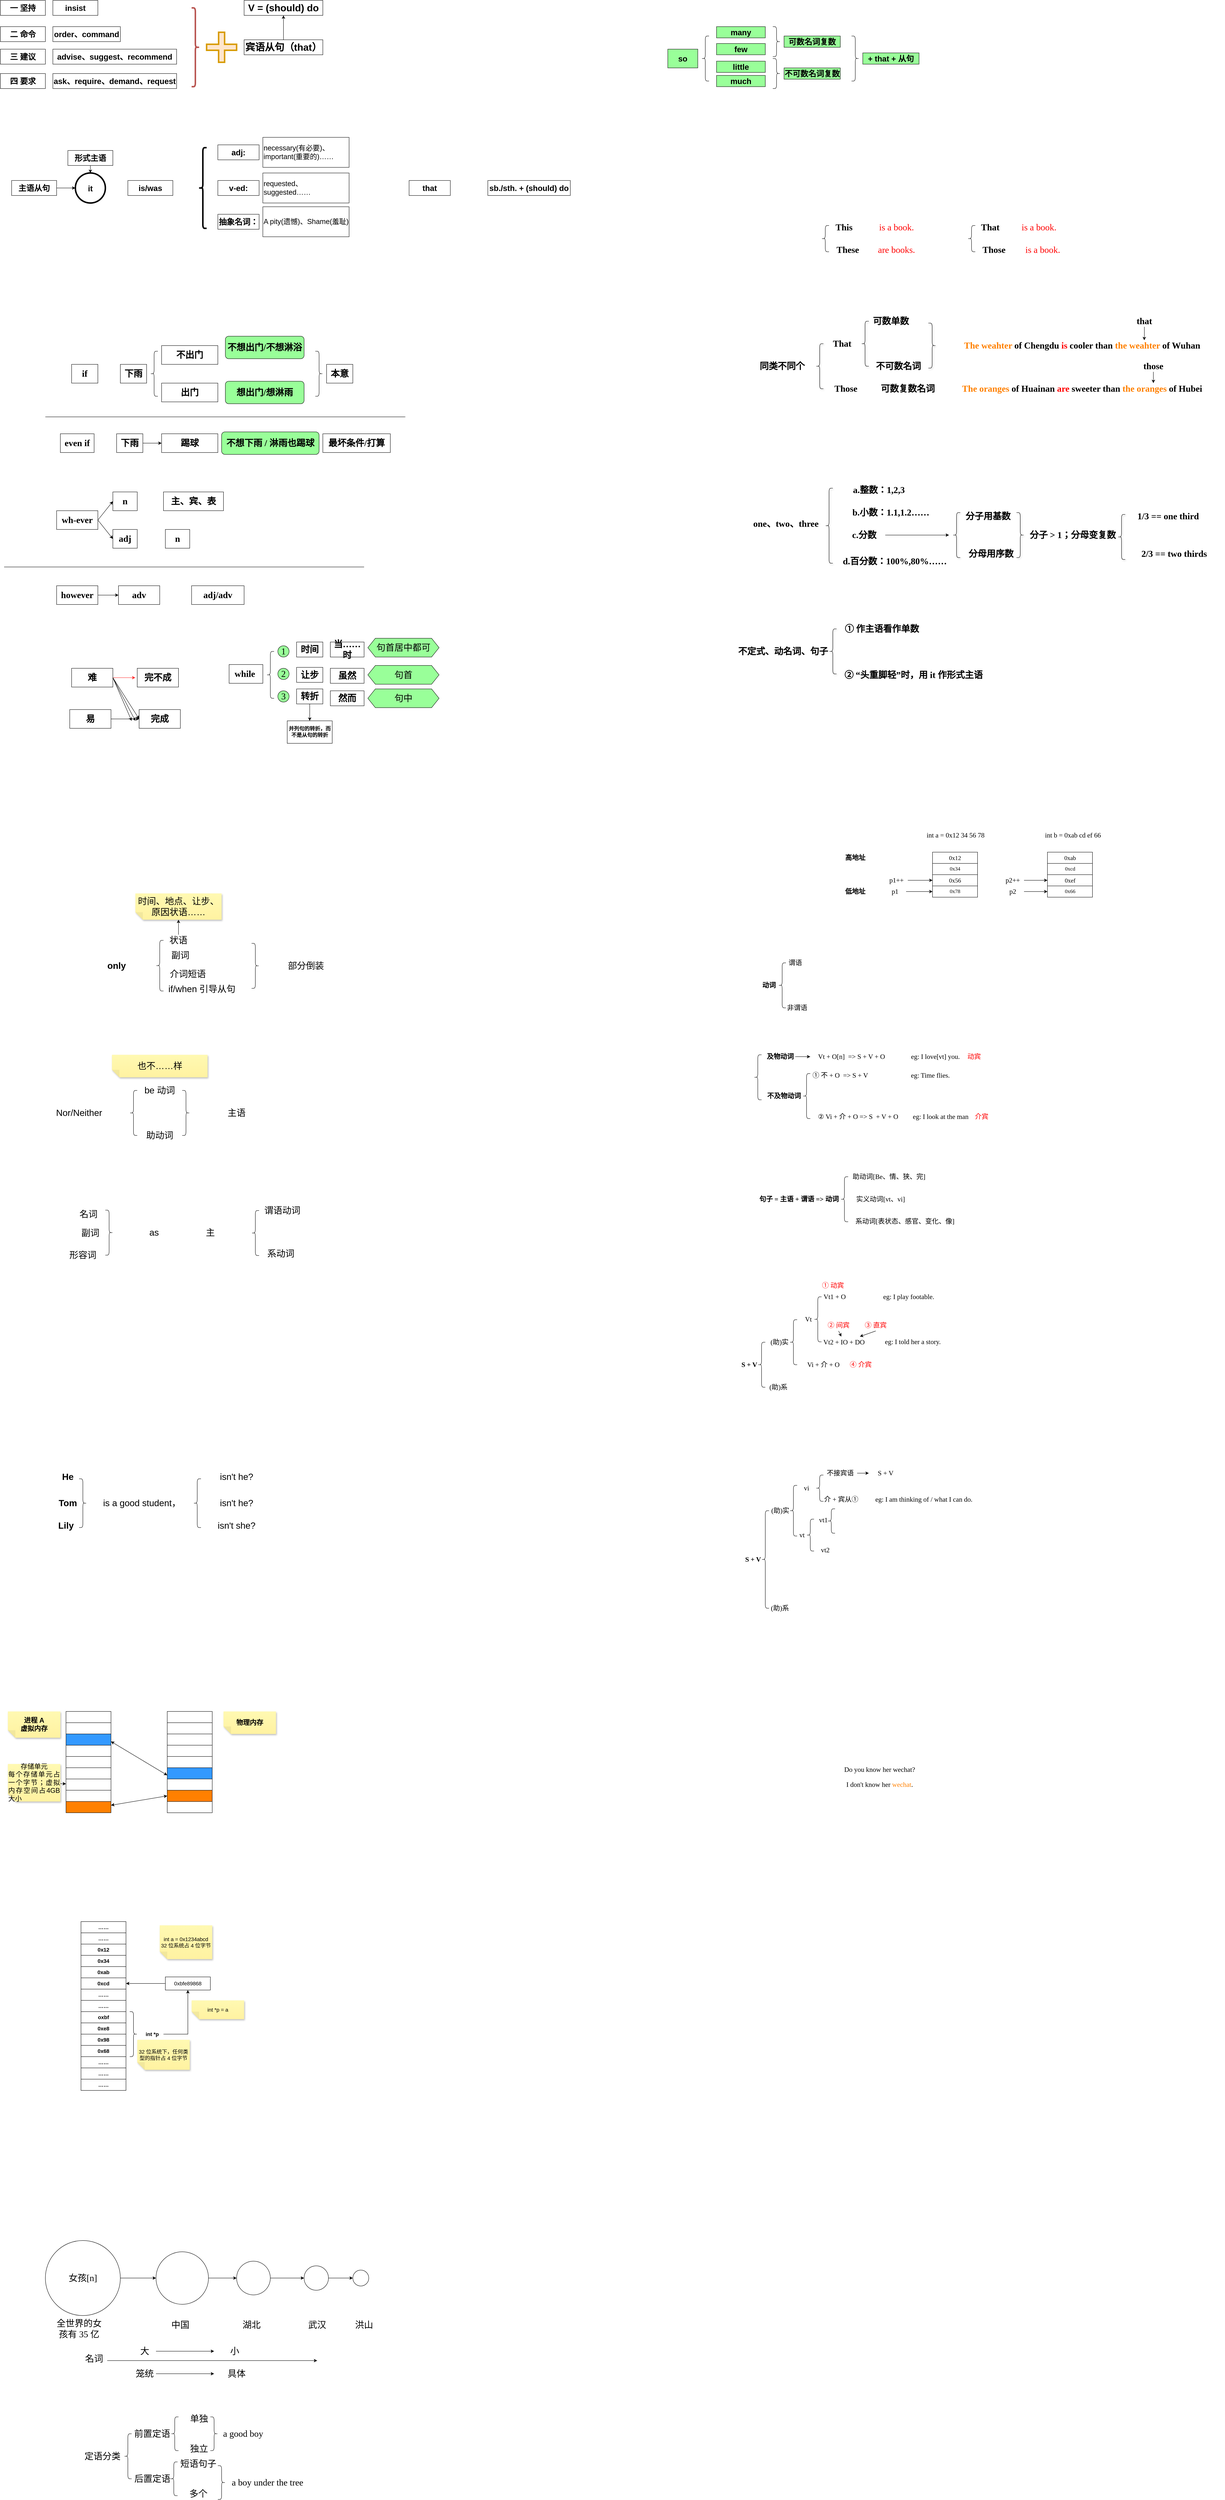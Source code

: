 <mxfile version="20.8.23" type="github">
  <diagram id="H5bZnThyTOFxZsQUVONp" name="第 1 页">
    <mxGraphModel dx="1196" dy="581" grid="1" gridSize="10" guides="1" tooltips="1" connect="1" arrows="1" fold="1" page="1" pageScale="1" pageWidth="1654" pageHeight="2336" math="0" shadow="0">
      <root>
        <mxCell id="0" />
        <mxCell id="1" parent="0" />
        <mxCell id="KYvv3Hid_eQUctE69m2f-2" value="&lt;b&gt;&lt;font style=&quot;font-size: 21px;&quot;&gt;insist&lt;/font&gt;&lt;/b&gt;" style="rounded=0;whiteSpace=wrap;html=1;" parent="1" vertex="1">
          <mxGeometry x="160" y="160" width="120" height="40" as="geometry" />
        </mxCell>
        <mxCell id="KYvv3Hid_eQUctE69m2f-3" value="&lt;span style=&quot;font-size: 21px;&quot;&gt;&lt;b&gt;order、command&lt;/b&gt;&lt;/span&gt;" style="rounded=0;whiteSpace=wrap;html=1;" parent="1" vertex="1">
          <mxGeometry x="160" y="230" width="180" height="40" as="geometry" />
        </mxCell>
        <mxCell id="KYvv3Hid_eQUctE69m2f-4" value="&lt;b&gt;&lt;font style=&quot;font-size: 21px;&quot;&gt;advise、suggest、recommend&lt;/font&gt;&lt;/b&gt;" style="rounded=0;whiteSpace=wrap;html=1;" parent="1" vertex="1">
          <mxGeometry x="160" y="290" width="330" height="40" as="geometry" />
        </mxCell>
        <mxCell id="KYvv3Hid_eQUctE69m2f-10" value="" style="shape=curlyBracket;whiteSpace=wrap;html=1;rounded=1;flipH=1;fontSize=21;fillColor=#f8cecc;strokeColor=#b85450;strokeWidth=4;" parent="1" vertex="1">
          <mxGeometry x="530" y="180" width="20" height="210" as="geometry" />
        </mxCell>
        <mxCell id="KYvv3Hid_eQUctE69m2f-27" style="edgeStyle=orthogonalEdgeStyle;rounded=0;orthogonalLoop=1;jettySize=auto;html=1;exitX=0.5;exitY=0;exitDx=0;exitDy=0;entryX=0.5;entryY=1;entryDx=0;entryDy=0;fontSize=26;" parent="1" source="KYvv3Hid_eQUctE69m2f-13" target="KYvv3Hid_eQUctE69m2f-26" edge="1">
          <mxGeometry relative="1" as="geometry" />
        </mxCell>
        <mxCell id="KYvv3Hid_eQUctE69m2f-13" value="&lt;b style=&quot;&quot;&gt;&lt;font style=&quot;font-size: 26px;&quot;&gt;宾语从句（that）&lt;/font&gt;&lt;/b&gt;" style="rounded=0;whiteSpace=wrap;html=1;" parent="1" vertex="1">
          <mxGeometry x="670" y="265" width="210" height="40" as="geometry" />
        </mxCell>
        <mxCell id="KYvv3Hid_eQUctE69m2f-20" value="&lt;b&gt;&lt;font style=&quot;font-size: 21px;&quot;&gt;ask、require、demand、request&lt;/font&gt;&lt;/b&gt;" style="rounded=0;whiteSpace=wrap;html=1;" parent="1" vertex="1">
          <mxGeometry x="160" y="355" width="330" height="40" as="geometry" />
        </mxCell>
        <mxCell id="KYvv3Hid_eQUctE69m2f-21" value="&lt;span style=&quot;font-size: 21px;&quot;&gt;&lt;b&gt;一 坚持&lt;/b&gt;&lt;/span&gt;" style="rounded=0;whiteSpace=wrap;html=1;" parent="1" vertex="1">
          <mxGeometry x="20" y="160" width="120" height="40" as="geometry" />
        </mxCell>
        <mxCell id="KYvv3Hid_eQUctE69m2f-22" value="&lt;span style=&quot;font-size: 21px;&quot;&gt;&lt;b&gt;二 命令&lt;/b&gt;&lt;/span&gt;" style="rounded=0;whiteSpace=wrap;html=1;" parent="1" vertex="1">
          <mxGeometry x="20" y="230" width="120" height="40" as="geometry" />
        </mxCell>
        <mxCell id="KYvv3Hid_eQUctE69m2f-23" value="&lt;span style=&quot;font-size: 21px;&quot;&gt;&lt;b&gt;三 建议&lt;/b&gt;&lt;/span&gt;" style="rounded=0;whiteSpace=wrap;html=1;" parent="1" vertex="1">
          <mxGeometry x="20" y="290" width="120" height="40" as="geometry" />
        </mxCell>
        <mxCell id="KYvv3Hid_eQUctE69m2f-24" value="&lt;span style=&quot;font-size: 21px;&quot;&gt;&lt;b&gt;四 要求&lt;/b&gt;&lt;/span&gt;" style="rounded=0;whiteSpace=wrap;html=1;" parent="1" vertex="1">
          <mxGeometry x="20" y="355" width="120" height="40" as="geometry" />
        </mxCell>
        <mxCell id="KYvv3Hid_eQUctE69m2f-25" value="" style="shape=cross;whiteSpace=wrap;html=1;strokeWidth=4;fontSize=21;fillColor=#ffe6cc;strokeColor=#d79b00;" parent="1" vertex="1">
          <mxGeometry x="570" y="245" width="80" height="80" as="geometry" />
        </mxCell>
        <mxCell id="KYvv3Hid_eQUctE69m2f-26" value="&lt;b style=&quot;&quot;&gt;&lt;font style=&quot;font-size: 26px;&quot;&gt;V = (should) do&lt;/font&gt;&lt;/b&gt;" style="rounded=0;whiteSpace=wrap;html=1;" parent="1" vertex="1">
          <mxGeometry x="670" y="160" width="210" height="40" as="geometry" />
        </mxCell>
        <mxCell id="KYvv3Hid_eQUctE69m2f-33" style="edgeStyle=orthogonalEdgeStyle;rounded=0;orthogonalLoop=1;jettySize=auto;html=1;exitX=1;exitY=0.5;exitDx=0;exitDy=0;entryX=0;entryY=0.5;entryDx=0;entryDy=0;fontSize=26;" parent="1" source="KYvv3Hid_eQUctE69m2f-28" target="KYvv3Hid_eQUctE69m2f-30" edge="1">
          <mxGeometry relative="1" as="geometry" />
        </mxCell>
        <mxCell id="KYvv3Hid_eQUctE69m2f-28" value="&lt;span style=&quot;font-size: 21px;&quot;&gt;&lt;b&gt;主语从句&lt;/b&gt;&lt;/span&gt;" style="rounded=0;whiteSpace=wrap;html=1;" parent="1" vertex="1">
          <mxGeometry x="50" y="640" width="120" height="40" as="geometry" />
        </mxCell>
        <mxCell id="KYvv3Hid_eQUctE69m2f-30" value="&lt;span style=&quot;font-size: 21px;&quot;&gt;&lt;b&gt;it&lt;/b&gt;&lt;/span&gt;" style="ellipse;whiteSpace=wrap;html=1;aspect=fixed;strokeWidth=4;fontSize=26;" parent="1" vertex="1">
          <mxGeometry x="220" y="620" width="80" height="80" as="geometry" />
        </mxCell>
        <mxCell id="KYvv3Hid_eQUctE69m2f-32" value="" style="edgeStyle=orthogonalEdgeStyle;rounded=0;orthogonalLoop=1;jettySize=auto;html=1;fontSize=26;" parent="1" source="KYvv3Hid_eQUctE69m2f-31" target="KYvv3Hid_eQUctE69m2f-30" edge="1">
          <mxGeometry relative="1" as="geometry" />
        </mxCell>
        <mxCell id="KYvv3Hid_eQUctE69m2f-31" value="&lt;span style=&quot;font-size: 21px;&quot;&gt;&lt;b&gt;形式主语&lt;/b&gt;&lt;/span&gt;" style="rounded=0;whiteSpace=wrap;html=1;" parent="1" vertex="1">
          <mxGeometry x="200" y="560" width="120" height="40" as="geometry" />
        </mxCell>
        <mxCell id="KYvv3Hid_eQUctE69m2f-34" value="&lt;span style=&quot;font-size: 21px;&quot;&gt;&lt;b&gt;is/was&lt;/b&gt;&lt;/span&gt;" style="rounded=0;whiteSpace=wrap;html=1;" parent="1" vertex="1">
          <mxGeometry x="360" y="640" width="120" height="40" as="geometry" />
        </mxCell>
        <mxCell id="KYvv3Hid_eQUctE69m2f-35" value="" style="shape=image;html=1;verticalAlign=top;verticalLabelPosition=bottom;labelBackgroundColor=#ffffff;imageAspect=0;aspect=fixed;image=https://cdn4.iconfinder.com/data/icons/evil-icons-user-interface/64/plus-128.png;strokeWidth=4;fontSize=26;" parent="1" vertex="1">
          <mxGeometry x="310" y="640" width="40" height="40" as="geometry" />
        </mxCell>
        <mxCell id="KYvv3Hid_eQUctE69m2f-36" value="" style="shape=image;html=1;verticalAlign=top;verticalLabelPosition=bottom;labelBackgroundColor=#ffffff;imageAspect=0;aspect=fixed;image=https://cdn4.iconfinder.com/data/icons/evil-icons-user-interface/64/plus-128.png;strokeWidth=4;fontSize=26;" parent="1" vertex="1">
          <mxGeometry x="490" y="640" width="40" height="40" as="geometry" />
        </mxCell>
        <mxCell id="KYvv3Hid_eQUctE69m2f-37" value="" style="shape=curlyBracket;whiteSpace=wrap;html=1;rounded=1;strokeWidth=4;fontSize=26;" parent="1" vertex="1">
          <mxGeometry x="550" y="552.5" width="20" height="215" as="geometry" />
        </mxCell>
        <mxCell id="KYvv3Hid_eQUctE69m2f-38" value="&lt;span style=&quot;font-size: 21px;&quot;&gt;&lt;b&gt;adj:&lt;/b&gt;&lt;/span&gt;" style="rounded=0;whiteSpace=wrap;html=1;" parent="1" vertex="1">
          <mxGeometry x="600" y="545" width="110" height="40" as="geometry" />
        </mxCell>
        <mxCell id="KYvv3Hid_eQUctE69m2f-39" value="&lt;span style=&quot;font-size: 21px;&quot;&gt;&lt;b&gt;v-ed:&lt;/b&gt;&lt;/span&gt;" style="rounded=0;whiteSpace=wrap;html=1;" parent="1" vertex="1">
          <mxGeometry x="600" y="640" width="110" height="40" as="geometry" />
        </mxCell>
        <mxCell id="KYvv3Hid_eQUctE69m2f-40" value="&lt;span style=&quot;font-size: 21px;&quot;&gt;&lt;b&gt;抽象名词：&lt;/b&gt;&lt;/span&gt;" style="rounded=0;whiteSpace=wrap;html=1;" parent="1" vertex="1">
          <mxGeometry x="600" y="730" width="110" height="40" as="geometry" />
        </mxCell>
        <mxCell id="KYvv3Hid_eQUctE69m2f-41" value="&lt;font style=&quot;font-size: 19px;&quot;&gt;necessary(有必要)、important(重要的)……&lt;/font&gt;&lt;div style=&quot;&quot;&gt;&lt;/div&gt;" style="rounded=0;whiteSpace=wrap;html=1;align=left;" parent="1" vertex="1">
          <mxGeometry x="720" y="525" width="230" height="80" as="geometry" />
        </mxCell>
        <mxCell id="KYvv3Hid_eQUctE69m2f-42" value="&lt;font style=&quot;font-size: 19px;&quot;&gt;requested、suggested……&lt;/font&gt;&lt;div style=&quot;&quot;&gt;&lt;/div&gt;" style="rounded=0;whiteSpace=wrap;html=1;align=left;" parent="1" vertex="1">
          <mxGeometry x="720" y="620" width="230" height="80" as="geometry" />
        </mxCell>
        <mxCell id="KYvv3Hid_eQUctE69m2f-43" value="&lt;font style=&quot;font-size: 19px;&quot;&gt;A pity(遗憾)、Shame(羞耻)&lt;/font&gt;&lt;div style=&quot;&quot;&gt;&lt;/div&gt;" style="rounded=0;whiteSpace=wrap;html=1;align=left;" parent="1" vertex="1">
          <mxGeometry x="720" y="710" width="230" height="80" as="geometry" />
        </mxCell>
        <mxCell id="KYvv3Hid_eQUctE69m2f-44" value="" style="shape=image;html=1;verticalAlign=top;verticalLabelPosition=bottom;labelBackgroundColor=#ffffff;imageAspect=0;aspect=fixed;image=https://cdn4.iconfinder.com/data/icons/evil-icons-user-interface/64/plus-128.png;strokeWidth=4;fontSize=26;" parent="1" vertex="1">
          <mxGeometry x="1000" y="617.5" width="85" height="85" as="geometry" />
        </mxCell>
        <mxCell id="KYvv3Hid_eQUctE69m2f-45" value="&lt;span style=&quot;font-size: 21px;&quot;&gt;&lt;b&gt;that&lt;/b&gt;&lt;/span&gt;" style="rounded=0;whiteSpace=wrap;html=1;" parent="1" vertex="1">
          <mxGeometry x="1110" y="640" width="110" height="40" as="geometry" />
        </mxCell>
        <mxCell id="KYvv3Hid_eQUctE69m2f-46" value="" style="shape=image;html=1;verticalAlign=top;verticalLabelPosition=bottom;labelBackgroundColor=#ffffff;imageAspect=0;aspect=fixed;image=https://cdn4.iconfinder.com/data/icons/evil-icons-user-interface/64/plus-128.png;strokeWidth=4;fontSize=26;" parent="1" vertex="1">
          <mxGeometry x="1250" y="640" width="40" height="40" as="geometry" />
        </mxCell>
        <mxCell id="KYvv3Hid_eQUctE69m2f-47" value="&lt;span style=&quot;font-size: 21px;&quot;&gt;&lt;b&gt;sb./sth. + (should) do&lt;/b&gt;&lt;/span&gt;" style="rounded=0;whiteSpace=wrap;html=1;" parent="1" vertex="1">
          <mxGeometry x="1320" y="640" width="220" height="40" as="geometry" />
        </mxCell>
        <mxCell id="7__XzJdbbIcyg_RKuoEv-1" value="&lt;font style=&quot;font-size: 24px;&quot; face=&quot;Comic Sans MS&quot;&gt;&lt;b&gt;if&lt;/b&gt;&lt;/font&gt;" style="rounded=0;whiteSpace=wrap;html=1;" parent="1" vertex="1">
          <mxGeometry x="210" y="1130" width="70" height="50" as="geometry" />
        </mxCell>
        <mxCell id="7__XzJdbbIcyg_RKuoEv-2" value="&lt;font face=&quot;Comic Sans MS&quot;&gt;&lt;span style=&quot;font-size: 24px;&quot;&gt;&lt;b&gt;下雨&lt;/b&gt;&lt;/span&gt;&lt;/font&gt;" style="rounded=0;whiteSpace=wrap;html=1;" parent="1" vertex="1">
          <mxGeometry x="340" y="1130" width="70" height="50" as="geometry" />
        </mxCell>
        <mxCell id="7__XzJdbbIcyg_RKuoEv-3" value="" style="shape=image;html=1;verticalAlign=top;verticalLabelPosition=bottom;labelBackgroundColor=#ffffff;imageAspect=0;aspect=fixed;image=https://cdn4.iconfinder.com/data/icons/evil-icons-user-interface/64/plus-128.png;strokeColor=#000000;fontSize=18;fillColor=#FFFFFF;fontFamily=Comic Sans MS;" parent="1" vertex="1">
          <mxGeometry x="280" y="1130" width="50" height="50" as="geometry" />
        </mxCell>
        <mxCell id="7__XzJdbbIcyg_RKuoEv-4" value="" style="shape=curlyBracket;whiteSpace=wrap;html=1;rounded=1;labelPosition=left;verticalLabelPosition=middle;align=right;verticalAlign=middle;strokeColor=#000000;fontFamily=Comic Sans MS;fontSize=24;" parent="1" vertex="1">
          <mxGeometry x="420" y="1095" width="20" height="120" as="geometry" />
        </mxCell>
        <mxCell id="7__XzJdbbIcyg_RKuoEv-5" value="&lt;font face=&quot;Comic Sans MS&quot;&gt;&lt;span style=&quot;font-size: 24px;&quot;&gt;&lt;b&gt;不出门&lt;/b&gt;&lt;/span&gt;&lt;/font&gt;" style="rounded=0;whiteSpace=wrap;html=1;" parent="1" vertex="1">
          <mxGeometry x="450" y="1080" width="150" height="50" as="geometry" />
        </mxCell>
        <mxCell id="7__XzJdbbIcyg_RKuoEv-6" value="&lt;font face=&quot;Comic Sans MS&quot;&gt;&lt;span style=&quot;font-size: 24px;&quot;&gt;&lt;b&gt;出门&lt;/b&gt;&lt;/span&gt;&lt;/font&gt;" style="rounded=0;whiteSpace=wrap;html=1;" parent="1" vertex="1">
          <mxGeometry x="450" y="1180" width="150" height="50" as="geometry" />
        </mxCell>
        <mxCell id="7__XzJdbbIcyg_RKuoEv-9" value="&lt;b style=&quot;border-color: var(--border-color);&quot;&gt;不想出门/不想淋浴&lt;/b&gt;" style="rounded=1;whiteSpace=wrap;html=1;fontFamily=Comic Sans MS;fontSize=24;fillColor=#99FF99;" parent="1" vertex="1">
          <mxGeometry x="620" y="1055" width="210" height="60" as="geometry" />
        </mxCell>
        <mxCell id="7__XzJdbbIcyg_RKuoEv-10" value="&lt;b style=&quot;border-color: var(--border-color);&quot;&gt;想出门/想淋雨&lt;/b&gt;" style="rounded=1;whiteSpace=wrap;html=1;fontFamily=Comic Sans MS;fontSize=24;fillColor=#99FF99;" parent="1" vertex="1">
          <mxGeometry x="620" y="1175" width="210" height="60" as="geometry" />
        </mxCell>
        <mxCell id="7__XzJdbbIcyg_RKuoEv-11" value="" style="shape=curlyBracket;whiteSpace=wrap;html=1;rounded=1;flipH=1;labelPosition=right;verticalLabelPosition=middle;align=left;verticalAlign=middle;strokeColor=#000000;fontFamily=Comic Sans MS;fontSize=24;fillColor=#99FF99;" parent="1" vertex="1">
          <mxGeometry x="860" y="1095" width="20" height="120" as="geometry" />
        </mxCell>
        <mxCell id="7__XzJdbbIcyg_RKuoEv-12" value="&lt;font face=&quot;Comic Sans MS&quot;&gt;&lt;span style=&quot;font-size: 24px;&quot;&gt;&lt;b&gt;本意&lt;/b&gt;&lt;/span&gt;&lt;/font&gt;" style="rounded=0;whiteSpace=wrap;html=1;" parent="1" vertex="1">
          <mxGeometry x="890" y="1130" width="70" height="50" as="geometry" />
        </mxCell>
        <mxCell id="7__XzJdbbIcyg_RKuoEv-14" value="" style="endArrow=none;html=1;rounded=0;fontFamily=Comic Sans MS;fontSize=24;" parent="1" edge="1">
          <mxGeometry width="50" height="50" relative="1" as="geometry">
            <mxPoint x="140" y="1270" as="sourcePoint" />
            <mxPoint x="1100" y="1270" as="targetPoint" />
          </mxGeometry>
        </mxCell>
        <mxCell id="7__XzJdbbIcyg_RKuoEv-15" value="&lt;font style=&quot;font-size: 24px;&quot; face=&quot;Comic Sans MS&quot;&gt;&lt;b&gt;even if&lt;/b&gt;&lt;/font&gt;" style="rounded=0;whiteSpace=wrap;html=1;" parent="1" vertex="1">
          <mxGeometry x="180" y="1315" width="90" height="50" as="geometry" />
        </mxCell>
        <mxCell id="7__XzJdbbIcyg_RKuoEv-25" style="edgeStyle=orthogonalEdgeStyle;rounded=0;orthogonalLoop=1;jettySize=auto;html=1;exitX=1;exitY=0.5;exitDx=0;exitDy=0;entryX=0;entryY=0.5;entryDx=0;entryDy=0;fontFamily=Comic Sans MS;fontSize=24;" parent="1" source="7__XzJdbbIcyg_RKuoEv-16" target="7__XzJdbbIcyg_RKuoEv-19" edge="1">
          <mxGeometry relative="1" as="geometry" />
        </mxCell>
        <mxCell id="7__XzJdbbIcyg_RKuoEv-16" value="&lt;font face=&quot;Comic Sans MS&quot;&gt;&lt;span style=&quot;font-size: 24px;&quot;&gt;&lt;b&gt;下雨&lt;/b&gt;&lt;/span&gt;&lt;/font&gt;" style="rounded=0;whiteSpace=wrap;html=1;" parent="1" vertex="1">
          <mxGeometry x="330" y="1315" width="70" height="50" as="geometry" />
        </mxCell>
        <mxCell id="7__XzJdbbIcyg_RKuoEv-17" value="" style="shape=image;html=1;verticalAlign=top;verticalLabelPosition=bottom;labelBackgroundColor=#ffffff;imageAspect=0;aspect=fixed;image=https://cdn4.iconfinder.com/data/icons/evil-icons-user-interface/64/plus-128.png;strokeColor=#000000;fontSize=18;fillColor=#FFFFFF;fontFamily=Comic Sans MS;" parent="1" vertex="1">
          <mxGeometry x="270" y="1315" width="50" height="50" as="geometry" />
        </mxCell>
        <mxCell id="7__XzJdbbIcyg_RKuoEv-19" value="&lt;font face=&quot;Comic Sans MS&quot;&gt;&lt;span style=&quot;font-size: 24px;&quot;&gt;&lt;b&gt;踢球&lt;/b&gt;&lt;/span&gt;&lt;/font&gt;" style="rounded=0;whiteSpace=wrap;html=1;" parent="1" vertex="1">
          <mxGeometry x="450" y="1315" width="150" height="50" as="geometry" />
        </mxCell>
        <mxCell id="7__XzJdbbIcyg_RKuoEv-21" value="&lt;b style=&quot;border-color: var(--border-color);&quot;&gt;不想下雨 / 淋雨也踢球&lt;/b&gt;" style="rounded=1;whiteSpace=wrap;html=1;fontFamily=Comic Sans MS;fontSize=24;fillColor=#99FF99;" parent="1" vertex="1">
          <mxGeometry x="610" y="1310" width="260" height="60" as="geometry" />
        </mxCell>
        <mxCell id="7__XzJdbbIcyg_RKuoEv-24" value="&lt;font face=&quot;Comic Sans MS&quot;&gt;&lt;span style=&quot;font-size: 24px;&quot;&gt;&lt;b&gt;最坏条件/打算&lt;/b&gt;&lt;/span&gt;&lt;/font&gt;" style="rounded=0;whiteSpace=wrap;html=1;" parent="1" vertex="1">
          <mxGeometry x="880" y="1315" width="180" height="50" as="geometry" />
        </mxCell>
        <mxCell id="7__XzJdbbIcyg_RKuoEv-29" style="rounded=0;orthogonalLoop=1;jettySize=auto;html=1;exitX=1;exitY=0.5;exitDx=0;exitDy=0;entryX=0;entryY=0.5;entryDx=0;entryDy=0;fontFamily=Comic Sans MS;fontSize=24;" parent="1" source="7__XzJdbbIcyg_RKuoEv-26" edge="1">
          <mxGeometry relative="1" as="geometry">
            <mxPoint x="320" y="1495" as="targetPoint" />
          </mxGeometry>
        </mxCell>
        <mxCell id="7__XzJdbbIcyg_RKuoEv-30" style="edgeStyle=none;rounded=0;orthogonalLoop=1;jettySize=auto;html=1;exitX=1;exitY=0.5;exitDx=0;exitDy=0;entryX=0;entryY=0.5;entryDx=0;entryDy=0;fontFamily=Comic Sans MS;fontSize=24;" parent="1" source="7__XzJdbbIcyg_RKuoEv-26" edge="1">
          <mxGeometry relative="1" as="geometry">
            <mxPoint x="320" y="1595" as="targetPoint" />
          </mxGeometry>
        </mxCell>
        <mxCell id="7__XzJdbbIcyg_RKuoEv-26" value="&lt;font style=&quot;font-size: 24px;&quot; face=&quot;Comic Sans MS&quot;&gt;&lt;b&gt;wh-ever&lt;/b&gt;&lt;/font&gt;" style="rounded=0;whiteSpace=wrap;html=1;" parent="1" vertex="1">
          <mxGeometry x="170" y="1520" width="110" height="50" as="geometry" />
        </mxCell>
        <mxCell id="7__XzJdbbIcyg_RKuoEv-31" value="&lt;font style=&quot;font-size: 24px;&quot; face=&quot;Comic Sans MS&quot;&gt;&lt;b&gt;n&lt;/b&gt;&lt;/font&gt;" style="rounded=0;whiteSpace=wrap;html=1;" parent="1" vertex="1">
          <mxGeometry x="320" y="1470" width="65" height="50" as="geometry" />
        </mxCell>
        <mxCell id="7__XzJdbbIcyg_RKuoEv-32" value="&lt;font style=&quot;font-size: 24px;&quot; face=&quot;Comic Sans MS&quot;&gt;&lt;b&gt;adj&lt;/b&gt;&lt;/font&gt;" style="rounded=0;whiteSpace=wrap;html=1;" parent="1" vertex="1">
          <mxGeometry x="320" y="1570" width="65" height="50" as="geometry" />
        </mxCell>
        <mxCell id="7__XzJdbbIcyg_RKuoEv-35" value="" style="shape=image;html=1;verticalAlign=top;verticalLabelPosition=bottom;labelBackgroundColor=#ffffff;imageAspect=0;aspect=fixed;image=https://cdn4.iconfinder.com/data/icons/evil-icons-user-interface/64/plus-128.png;strokeColor=#000000;fontSize=18;fillColor=#FFFFFF;fontFamily=Comic Sans MS;" parent="1" vertex="1">
          <mxGeometry x="390" y="1470" width="50" height="50" as="geometry" />
        </mxCell>
        <mxCell id="7__XzJdbbIcyg_RKuoEv-36" value="" style="shape=image;html=1;verticalAlign=top;verticalLabelPosition=bottom;labelBackgroundColor=#ffffff;imageAspect=0;aspect=fixed;image=https://cdn4.iconfinder.com/data/icons/evil-icons-user-interface/64/plus-128.png;strokeColor=#000000;fontSize=18;fillColor=#FFFFFF;fontFamily=Comic Sans MS;" parent="1" vertex="1">
          <mxGeometry x="390" y="1570" width="50" height="50" as="geometry" />
        </mxCell>
        <mxCell id="7__XzJdbbIcyg_RKuoEv-37" value="&lt;font style=&quot;font-size: 24px;&quot; face=&quot;Comic Sans MS&quot;&gt;&lt;b&gt;主、宾、表&lt;/b&gt;&lt;/font&gt;" style="rounded=0;whiteSpace=wrap;html=1;" parent="1" vertex="1">
          <mxGeometry x="455" y="1470" width="160" height="50" as="geometry" />
        </mxCell>
        <mxCell id="7__XzJdbbIcyg_RKuoEv-38" value="&lt;font style=&quot;font-size: 24px;&quot; face=&quot;Comic Sans MS&quot;&gt;&lt;b&gt;n&lt;/b&gt;&lt;/font&gt;" style="rounded=0;whiteSpace=wrap;html=1;" parent="1" vertex="1">
          <mxGeometry x="460" y="1570" width="65" height="50" as="geometry" />
        </mxCell>
        <mxCell id="7__XzJdbbIcyg_RKuoEv-40" style="edgeStyle=none;rounded=0;orthogonalLoop=1;jettySize=auto;html=1;exitX=1;exitY=0.5;exitDx=0;exitDy=0;entryX=0;entryY=0.5;entryDx=0;entryDy=0;fontFamily=Comic Sans MS;fontSize=24;" parent="1" source="7__XzJdbbIcyg_RKuoEv-41" target="7__XzJdbbIcyg_RKuoEv-45" edge="1">
          <mxGeometry relative="1" as="geometry" />
        </mxCell>
        <mxCell id="7__XzJdbbIcyg_RKuoEv-41" value="&lt;font style=&quot;font-size: 24px;&quot; face=&quot;Comic Sans MS&quot;&gt;&lt;b&gt;however&lt;/b&gt;&lt;/font&gt;" style="rounded=0;whiteSpace=wrap;html=1;" parent="1" vertex="1">
          <mxGeometry x="170" y="1720" width="110" height="50" as="geometry" />
        </mxCell>
        <mxCell id="7__XzJdbbIcyg_RKuoEv-45" value="&lt;font style=&quot;font-size: 24px;&quot; face=&quot;Comic Sans MS&quot;&gt;&lt;b&gt;adv&lt;/b&gt;&lt;/font&gt;" style="rounded=0;whiteSpace=wrap;html=1;" parent="1" vertex="1">
          <mxGeometry x="335" y="1720" width="110" height="50" as="geometry" />
        </mxCell>
        <mxCell id="7__XzJdbbIcyg_RKuoEv-49" value="" style="shape=image;html=1;verticalAlign=top;verticalLabelPosition=bottom;labelBackgroundColor=#ffffff;imageAspect=0;aspect=fixed;image=https://cdn4.iconfinder.com/data/icons/evil-icons-user-interface/64/plus-128.png;strokeColor=#000000;fontSize=18;fillColor=#FFFFFF;fontFamily=Comic Sans MS;" parent="1" vertex="1">
          <mxGeometry x="460" y="1720" width="50" height="50" as="geometry" />
        </mxCell>
        <mxCell id="7__XzJdbbIcyg_RKuoEv-51" value="&lt;font style=&quot;font-size: 24px;&quot; face=&quot;Comic Sans MS&quot;&gt;&lt;b&gt;adj/adv&lt;/b&gt;&lt;/font&gt;" style="rounded=0;whiteSpace=wrap;html=1;" parent="1" vertex="1">
          <mxGeometry x="530" y="1720" width="140" height="50" as="geometry" />
        </mxCell>
        <mxCell id="7__XzJdbbIcyg_RKuoEv-52" value="" style="endArrow=none;html=1;rounded=0;fontFamily=Comic Sans MS;fontSize=24;" parent="1" edge="1">
          <mxGeometry width="50" height="50" relative="1" as="geometry">
            <mxPoint x="30" y="1670" as="sourcePoint" />
            <mxPoint x="990" y="1670" as="targetPoint" />
          </mxGeometry>
        </mxCell>
        <mxCell id="7__XzJdbbIcyg_RKuoEv-57" style="edgeStyle=none;rounded=0;orthogonalLoop=1;jettySize=auto;html=1;fontFamily=Comic Sans MS;fontSize=24;fillColor=#FF3333;strokeColor=#FF3333;" parent="1" source="7__XzJdbbIcyg_RKuoEv-53" edge="1">
          <mxGeometry relative="1" as="geometry">
            <mxPoint x="380" y="1965" as="targetPoint" />
          </mxGeometry>
        </mxCell>
        <mxCell id="7__XzJdbbIcyg_RKuoEv-59" style="edgeStyle=none;rounded=0;orthogonalLoop=1;jettySize=auto;html=1;exitX=1;exitY=0.5;exitDx=0;exitDy=0;entryX=0;entryY=0.5;entryDx=0;entryDy=0;fontFamily=Comic Sans MS;fontSize=24;strokeColor=#000000;" parent="1" source="7__XzJdbbIcyg_RKuoEv-53" target="7__XzJdbbIcyg_RKuoEv-55" edge="1">
          <mxGeometry relative="1" as="geometry" />
        </mxCell>
        <mxCell id="7__XzJdbbIcyg_RKuoEv-61" style="edgeStyle=none;rounded=0;orthogonalLoop=1;jettySize=auto;html=1;exitX=1;exitY=0.5;exitDx=0;exitDy=0;strokeColor=#000000;fontFamily=Comic Sans MS;fontSize=24;fillColor=#FF3333;" parent="1" source="7__XzJdbbIcyg_RKuoEv-53" edge="1">
          <mxGeometry relative="1" as="geometry">
            <mxPoint x="380" y="2080" as="targetPoint" />
          </mxGeometry>
        </mxCell>
        <mxCell id="7__XzJdbbIcyg_RKuoEv-62" style="edgeStyle=none;rounded=0;orthogonalLoop=1;jettySize=auto;html=1;exitX=1;exitY=0.5;exitDx=0;exitDy=0;strokeColor=#000000;fontFamily=Comic Sans MS;fontSize=24;fillColor=#FF3333;" parent="1" source="7__XzJdbbIcyg_RKuoEv-53" edge="1">
          <mxGeometry relative="1" as="geometry">
            <mxPoint x="370" y="2080" as="targetPoint" />
          </mxGeometry>
        </mxCell>
        <mxCell id="7__XzJdbbIcyg_RKuoEv-53" value="&lt;font style=&quot;font-size: 24px;&quot; face=&quot;Comic Sans MS&quot;&gt;&lt;b&gt;难&lt;/b&gt;&lt;/font&gt;" style="rounded=0;whiteSpace=wrap;html=1;" parent="1" vertex="1">
          <mxGeometry x="210" y="1940" width="110" height="50" as="geometry" />
        </mxCell>
        <mxCell id="7__XzJdbbIcyg_RKuoEv-58" style="edgeStyle=none;rounded=0;orthogonalLoop=1;jettySize=auto;html=1;exitX=1;exitY=0.5;exitDx=0;exitDy=0;fontFamily=Comic Sans MS;fontSize=24;" parent="1" source="7__XzJdbbIcyg_RKuoEv-54" target="7__XzJdbbIcyg_RKuoEv-55" edge="1">
          <mxGeometry relative="1" as="geometry" />
        </mxCell>
        <mxCell id="7__XzJdbbIcyg_RKuoEv-54" value="&lt;font face=&quot;Comic Sans MS&quot;&gt;&lt;span style=&quot;font-size: 24px;&quot;&gt;&lt;b&gt;易&lt;/b&gt;&lt;/span&gt;&lt;/font&gt;" style="rounded=0;whiteSpace=wrap;html=1;" parent="1" vertex="1">
          <mxGeometry x="205" y="2050" width="110" height="50" as="geometry" />
        </mxCell>
        <mxCell id="7__XzJdbbIcyg_RKuoEv-55" value="&lt;font face=&quot;Comic Sans MS&quot;&gt;&lt;span style=&quot;font-size: 24px;&quot;&gt;&lt;b&gt;完成&lt;/b&gt;&lt;/span&gt;&lt;/font&gt;" style="rounded=0;whiteSpace=wrap;html=1;" parent="1" vertex="1">
          <mxGeometry x="390" y="2050" width="110" height="50" as="geometry" />
        </mxCell>
        <mxCell id="7__XzJdbbIcyg_RKuoEv-56" value="&lt;font face=&quot;Comic Sans MS&quot;&gt;&lt;span style=&quot;font-size: 24px;&quot;&gt;&lt;b&gt;完不成&lt;/b&gt;&lt;/span&gt;&lt;/font&gt;" style="rounded=0;whiteSpace=wrap;html=1;" parent="1" vertex="1">
          <mxGeometry x="385" y="1940" width="110" height="50" as="geometry" />
        </mxCell>
        <mxCell id="7__XzJdbbIcyg_RKuoEv-63" value="&lt;h1&gt;&lt;font style=&quot;font-size: 24px;&quot; face=&quot;Comic Sans MS&quot;&gt;&lt;b&gt;while&lt;span style=&quot;white-space: pre;&quot;&gt; &lt;/span&gt;&lt;/b&gt;&lt;/font&gt;&lt;/h1&gt;" style="rounded=0;whiteSpace=wrap;html=1;align=center;" parent="1" vertex="1">
          <mxGeometry x="630" y="1930" width="90" height="50" as="geometry" />
        </mxCell>
        <mxCell id="7__XzJdbbIcyg_RKuoEv-64" value="" style="shape=curlyBracket;whiteSpace=wrap;html=1;rounded=1;labelPosition=left;verticalLabelPosition=middle;align=right;verticalAlign=middle;strokeColor=#000000;fontFamily=Comic Sans MS;fontSize=24;fillColor=#99FF99;" parent="1" vertex="1">
          <mxGeometry x="730" y="1895" width="20" height="125" as="geometry" />
        </mxCell>
        <mxCell id="7__XzJdbbIcyg_RKuoEv-65" value="1" style="ellipse;whiteSpace=wrap;html=1;aspect=fixed;fontFamily=Comic Sans MS;fontSize=24;fillColor=#99FF99;" parent="1" vertex="1">
          <mxGeometry x="760" y="1880" width="30" height="30" as="geometry" />
        </mxCell>
        <mxCell id="7__XzJdbbIcyg_RKuoEv-67" value="2" style="ellipse;whiteSpace=wrap;html=1;aspect=fixed;fontFamily=Comic Sans MS;fontSize=24;fillColor=#99FF99;" parent="1" vertex="1">
          <mxGeometry x="760" y="1940" width="30" height="30" as="geometry" />
        </mxCell>
        <mxCell id="7__XzJdbbIcyg_RKuoEv-68" value="3" style="ellipse;whiteSpace=wrap;html=1;aspect=fixed;fontFamily=Comic Sans MS;fontSize=24;fillColor=#99FF99;" parent="1" vertex="1">
          <mxGeometry x="760" y="2000" width="30" height="30" as="geometry" />
        </mxCell>
        <mxCell id="7__XzJdbbIcyg_RKuoEv-70" value="&lt;font face=&quot;Comic Sans MS&quot;&gt;&lt;span style=&quot;font-size: 24px;&quot;&gt;&lt;b&gt;时间&lt;/b&gt;&lt;/span&gt;&lt;/font&gt;" style="rounded=0;whiteSpace=wrap;html=1;" parent="1" vertex="1">
          <mxGeometry x="810" y="1870" width="70" height="40" as="geometry" />
        </mxCell>
        <mxCell id="7__XzJdbbIcyg_RKuoEv-73" value="&lt;font face=&quot;Comic Sans MS&quot;&gt;&lt;span style=&quot;font-size: 24px;&quot;&gt;&lt;b&gt;让步&lt;/b&gt;&lt;/span&gt;&lt;/font&gt;" style="rounded=0;whiteSpace=wrap;html=1;" parent="1" vertex="1">
          <mxGeometry x="810" y="1937.5" width="70" height="40" as="geometry" />
        </mxCell>
        <mxCell id="7__XzJdbbIcyg_RKuoEv-82" value="" style="edgeStyle=none;rounded=0;orthogonalLoop=1;jettySize=auto;html=1;strokeColor=#000000;fontFamily=Comic Sans MS;fontSize=24;fillColor=#FF3333;" parent="1" source="7__XzJdbbIcyg_RKuoEv-74" target="7__XzJdbbIcyg_RKuoEv-81" edge="1">
          <mxGeometry relative="1" as="geometry" />
        </mxCell>
        <mxCell id="7__XzJdbbIcyg_RKuoEv-74" value="&lt;b style=&quot;border-color: var(--border-color); font-family: &amp;quot;Comic Sans MS&amp;quot;; font-size: 24px;&quot;&gt;转折&lt;/b&gt;" style="rounded=0;whiteSpace=wrap;html=1;" parent="1" vertex="1">
          <mxGeometry x="810" y="1995" width="70" height="40" as="geometry" />
        </mxCell>
        <mxCell id="7__XzJdbbIcyg_RKuoEv-75" value="&lt;font face=&quot;Comic Sans MS&quot;&gt;&lt;span style=&quot;font-size: 24px;&quot;&gt;&lt;b&gt;当……时&lt;/b&gt;&lt;/span&gt;&lt;/font&gt;" style="rounded=0;whiteSpace=wrap;html=1;" parent="1" vertex="1">
          <mxGeometry x="900" y="1870" width="90" height="40" as="geometry" />
        </mxCell>
        <mxCell id="7__XzJdbbIcyg_RKuoEv-76" value="&lt;font face=&quot;Comic Sans MS&quot;&gt;&lt;span style=&quot;font-size: 24px;&quot;&gt;&lt;b&gt;虽然&lt;/b&gt;&lt;/span&gt;&lt;/font&gt;" style="rounded=0;whiteSpace=wrap;html=1;" parent="1" vertex="1">
          <mxGeometry x="900" y="1940" width="90" height="40" as="geometry" />
        </mxCell>
        <mxCell id="7__XzJdbbIcyg_RKuoEv-77" value="&lt;font face=&quot;Comic Sans MS&quot;&gt;&lt;span style=&quot;font-size: 24px;&quot;&gt;&lt;b&gt;然而&lt;/b&gt;&lt;/span&gt;&lt;/font&gt;" style="rounded=0;whiteSpace=wrap;html=1;" parent="1" vertex="1">
          <mxGeometry x="900" y="2000" width="90" height="40" as="geometry" />
        </mxCell>
        <mxCell id="7__XzJdbbIcyg_RKuoEv-78" value="句首居中都可" style="shape=hexagon;perimeter=hexagonPerimeter2;whiteSpace=wrap;html=1;fixedSize=1;fontFamily=Comic Sans MS;fontSize=24;fillColor=#99FF99;" parent="1" vertex="1">
          <mxGeometry x="1000" y="1860" width="190" height="50" as="geometry" />
        </mxCell>
        <mxCell id="7__XzJdbbIcyg_RKuoEv-79" value="句首" style="shape=hexagon;perimeter=hexagonPerimeter2;whiteSpace=wrap;html=1;fixedSize=1;fontFamily=Comic Sans MS;fontSize=24;fillColor=#99FF99;" parent="1" vertex="1">
          <mxGeometry x="1000" y="1932.5" width="190" height="50" as="geometry" />
        </mxCell>
        <mxCell id="7__XzJdbbIcyg_RKuoEv-80" value="句中" style="shape=hexagon;perimeter=hexagonPerimeter2;whiteSpace=wrap;html=1;fixedSize=1;fontFamily=Comic Sans MS;fontSize=24;fillColor=#99FF99;" parent="1" vertex="1">
          <mxGeometry x="1000" y="1995" width="190" height="50" as="geometry" />
        </mxCell>
        <mxCell id="7__XzJdbbIcyg_RKuoEv-81" value="&lt;font style=&quot;font-size: 14px;&quot; face=&quot;Comic Sans MS&quot;&gt;&lt;b style=&quot;&quot;&gt;并列句的转折，而不是从句的转折&lt;/b&gt;&lt;/font&gt;" style="whiteSpace=wrap;html=1;rounded=0;" parent="1" vertex="1">
          <mxGeometry x="785" y="2080" width="120" height="60" as="geometry" />
        </mxCell>
        <mxCell id="7__XzJdbbIcyg_RKuoEv-124" value="&lt;font face=&quot;Helvetica&quot;&gt;&lt;span style=&quot;font-size: 21px;&quot;&gt;&lt;b&gt;so&lt;/b&gt;&lt;/span&gt;&lt;/font&gt;" style="rounded=0;whiteSpace=wrap;html=1;fontFamily=Comic Sans MS;fontSize=14;fillColor=#99FF99;" parent="1" vertex="1">
          <mxGeometry x="1800" y="290" width="80" height="50" as="geometry" />
        </mxCell>
        <mxCell id="7__XzJdbbIcyg_RKuoEv-125" value="" style="shape=curlyBracket;whiteSpace=wrap;html=1;rounded=1;labelPosition=left;verticalLabelPosition=middle;align=right;verticalAlign=middle;strokeColor=#000000;fontFamily=Comic Sans MS;fontSize=14;fillColor=#99FF99;" parent="1" vertex="1">
          <mxGeometry x="1890" y="255" width="20" height="120" as="geometry" />
        </mxCell>
        <mxCell id="7__XzJdbbIcyg_RKuoEv-126" value="&lt;font face=&quot;Helvetica&quot;&gt;&lt;span style=&quot;font-size: 21px;&quot;&gt;&lt;b&gt;many&lt;/b&gt;&lt;/span&gt;&lt;/font&gt;" style="rounded=0;whiteSpace=wrap;html=1;fontFamily=Comic Sans MS;fontSize=14;fillColor=#99FF99;" parent="1" vertex="1">
          <mxGeometry x="1930" y="230" width="130" height="30" as="geometry" />
        </mxCell>
        <mxCell id="7__XzJdbbIcyg_RKuoEv-127" value="&lt;font face=&quot;Helvetica&quot;&gt;&lt;span style=&quot;font-size: 21px;&quot;&gt;&lt;b&gt;much&lt;/b&gt;&lt;/span&gt;&lt;/font&gt;" style="rounded=0;whiteSpace=wrap;html=1;fontFamily=Comic Sans MS;fontSize=14;fillColor=#99FF99;" parent="1" vertex="1">
          <mxGeometry x="1930" y="360" width="130" height="30" as="geometry" />
        </mxCell>
        <mxCell id="7__XzJdbbIcyg_RKuoEv-128" value="&lt;font face=&quot;Helvetica&quot;&gt;&lt;span style=&quot;font-size: 21px;&quot;&gt;&lt;b&gt;little&lt;/b&gt;&lt;/span&gt;&lt;/font&gt;" style="rounded=0;whiteSpace=wrap;html=1;fontFamily=Comic Sans MS;fontSize=14;fillColor=#99FF99;" parent="1" vertex="1">
          <mxGeometry x="1930" y="322" width="130" height="30" as="geometry" />
        </mxCell>
        <mxCell id="7__XzJdbbIcyg_RKuoEv-129" value="&lt;font face=&quot;Helvetica&quot;&gt;&lt;span style=&quot;font-size: 21px;&quot;&gt;&lt;b&gt;few&lt;/b&gt;&lt;/span&gt;&lt;/font&gt;" style="rounded=0;whiteSpace=wrap;html=1;fontFamily=Comic Sans MS;fontSize=14;fillColor=#99FF99;" parent="1" vertex="1">
          <mxGeometry x="1930" y="275" width="130" height="30" as="geometry" />
        </mxCell>
        <mxCell id="7__XzJdbbIcyg_RKuoEv-130" value="" style="shape=curlyBracket;whiteSpace=wrap;html=1;rounded=1;flipH=1;labelPosition=right;verticalLabelPosition=middle;align=left;verticalAlign=middle;strokeColor=#000000;fontFamily=Comic Sans MS;fontSize=14;fillColor=#99FF99;" parent="1" vertex="1">
          <mxGeometry x="2080" y="230" width="20" height="80" as="geometry" />
        </mxCell>
        <mxCell id="7__XzJdbbIcyg_RKuoEv-131" value="" style="shape=curlyBracket;whiteSpace=wrap;html=1;rounded=1;flipH=1;labelPosition=right;verticalLabelPosition=middle;align=left;verticalAlign=middle;strokeColor=#000000;fontFamily=Comic Sans MS;fontSize=14;fillColor=#99FF99;" parent="1" vertex="1">
          <mxGeometry x="2080" y="315" width="20" height="80" as="geometry" />
        </mxCell>
        <mxCell id="7__XzJdbbIcyg_RKuoEv-132" value="&lt;font face=&quot;Helvetica&quot;&gt;&lt;span style=&quot;font-size: 21px;&quot;&gt;&lt;b&gt;可数名词复数&lt;/b&gt;&lt;/span&gt;&lt;/font&gt;" style="rounded=0;whiteSpace=wrap;html=1;fontFamily=Comic Sans MS;fontSize=14;fillColor=#99FF99;" parent="1" vertex="1">
          <mxGeometry x="2110" y="255" width="150" height="30" as="geometry" />
        </mxCell>
        <mxCell id="7__XzJdbbIcyg_RKuoEv-133" value="&lt;font face=&quot;Helvetica&quot;&gt;&lt;span style=&quot;font-size: 21px;&quot;&gt;&lt;b&gt;不可数名词复数&lt;/b&gt;&lt;/span&gt;&lt;/font&gt;" style="rounded=0;whiteSpace=wrap;html=1;fontFamily=Comic Sans MS;fontSize=14;fillColor=#99FF99;" parent="1" vertex="1">
          <mxGeometry x="2110" y="340" width="150" height="30" as="geometry" />
        </mxCell>
        <mxCell id="7__XzJdbbIcyg_RKuoEv-134" value="" style="shape=curlyBracket;whiteSpace=wrap;html=1;rounded=1;flipH=1;labelPosition=right;verticalLabelPosition=middle;align=left;verticalAlign=middle;strokeColor=#000000;fontFamily=Comic Sans MS;fontSize=14;fillColor=#99FF99;" parent="1" vertex="1">
          <mxGeometry x="2290" y="255" width="20" height="120" as="geometry" />
        </mxCell>
        <mxCell id="7__XzJdbbIcyg_RKuoEv-135" value="&lt;font face=&quot;Helvetica&quot;&gt;&lt;span style=&quot;font-size: 21px;&quot;&gt;&lt;b&gt;+ that + 从句&lt;/b&gt;&lt;/span&gt;&lt;/font&gt;" style="rounded=0;whiteSpace=wrap;html=1;fontFamily=Comic Sans MS;fontSize=14;fillColor=#99FF99;" parent="1" vertex="1">
          <mxGeometry x="2320" y="300" width="150" height="30" as="geometry" />
        </mxCell>
        <mxCell id="5wCeHcN-kgXK-BmyEoFp-3" value="&lt;font style=&quot;font-size: 24px;&quot;&gt;&lt;b&gt;only&lt;/b&gt;&lt;/font&gt;" style="text;strokeColor=none;align=center;fillColor=none;html=1;verticalAlign=middle;whiteSpace=wrap;rounded=0;" parent="1" vertex="1">
          <mxGeometry x="300" y="2717.5" width="60" height="30" as="geometry" />
        </mxCell>
        <mxCell id="5wCeHcN-kgXK-BmyEoFp-5" value="" style="shape=image;html=1;verticalAlign=top;verticalLabelPosition=bottom;labelBackgroundColor=#ffffff;imageAspect=0;aspect=fixed;image=https://cdn4.iconfinder.com/data/icons/evil-icons-user-interface/64/plus-128.png;strokeColor=#000000;fontSize=18;fillColor=#FFFFFF;" parent="1" vertex="1">
          <mxGeometry x="370" y="2707.5" width="50" height="50" as="geometry" />
        </mxCell>
        <mxCell id="5wCeHcN-kgXK-BmyEoFp-6" value="" style="shape=curlyBracket;whiteSpace=wrap;html=1;rounded=1;labelPosition=left;verticalLabelPosition=middle;align=right;verticalAlign=middle;strokeColor=#000000;fontSize=24;" parent="1" vertex="1">
          <mxGeometry x="435" y="2665" width="20" height="135" as="geometry" />
        </mxCell>
        <mxCell id="5wCeHcN-kgXK-BmyEoFp-17" style="edgeStyle=orthogonalEdgeStyle;rounded=0;orthogonalLoop=1;jettySize=auto;html=1;exitX=0.5;exitY=0;exitDx=0;exitDy=0;entryX=0.5;entryY=0;entryDx=0;entryDy=0;entryPerimeter=0;fontSize=12;" parent="1" source="5wCeHcN-kgXK-BmyEoFp-7" target="5wCeHcN-kgXK-BmyEoFp-15" edge="1">
          <mxGeometry relative="1" as="geometry" />
        </mxCell>
        <mxCell id="5wCeHcN-kgXK-BmyEoFp-7" value="状语" style="text;strokeColor=none;align=center;fillColor=none;html=1;verticalAlign=middle;whiteSpace=wrap;rounded=0;fontSize=24;" parent="1" vertex="1">
          <mxGeometry x="465" y="2650" width="60" height="30" as="geometry" />
        </mxCell>
        <mxCell id="5wCeHcN-kgXK-BmyEoFp-8" value="副词" style="text;strokeColor=none;align=center;fillColor=none;html=1;verticalAlign=middle;whiteSpace=wrap;rounded=0;fontSize=24;" parent="1" vertex="1">
          <mxGeometry x="470" y="2690" width="60" height="30" as="geometry" />
        </mxCell>
        <mxCell id="5wCeHcN-kgXK-BmyEoFp-9" value="介词短语" style="text;strokeColor=none;align=center;fillColor=none;html=1;verticalAlign=middle;whiteSpace=wrap;rounded=0;fontSize=24;" parent="1" vertex="1">
          <mxGeometry x="465" y="2740" width="110" height="30" as="geometry" />
        </mxCell>
        <mxCell id="5wCeHcN-kgXK-BmyEoFp-10" value="if/when 引导从句" style="text;strokeColor=none;align=center;fillColor=none;html=1;verticalAlign=middle;whiteSpace=wrap;rounded=0;fontSize=24;" parent="1" vertex="1">
          <mxGeometry x="465" y="2780" width="185" height="30" as="geometry" />
        </mxCell>
        <mxCell id="5wCeHcN-kgXK-BmyEoFp-11" value="" style="shape=curlyBracket;whiteSpace=wrap;html=1;rounded=1;flipH=1;labelPosition=right;verticalLabelPosition=middle;align=left;verticalAlign=middle;strokeColor=#000000;fontSize=24;" parent="1" vertex="1">
          <mxGeometry x="690" y="2673" width="20" height="120" as="geometry" />
        </mxCell>
        <mxCell id="5wCeHcN-kgXK-BmyEoFp-12" value="部分倒装" style="text;strokeColor=none;align=center;fillColor=none;html=1;verticalAlign=middle;whiteSpace=wrap;rounded=0;fontSize=24;" parent="1" vertex="1">
          <mxGeometry x="780" y="2717.5" width="110" height="30" as="geometry" />
        </mxCell>
        <mxCell id="5wCeHcN-kgXK-BmyEoFp-13" value="" style="shape=image;html=1;verticalAlign=top;verticalLabelPosition=bottom;labelBackgroundColor=#ffffff;imageAspect=0;aspect=fixed;image=https://cdn4.iconfinder.com/data/icons/evil-icons-user-interface/64/plus-128.png;strokeColor=#000000;fontSize=18;fillColor=#FFFFFF;" parent="1" vertex="1">
          <mxGeometry x="720" y="2708" width="50" height="50" as="geometry" />
        </mxCell>
        <mxCell id="5wCeHcN-kgXK-BmyEoFp-15" value="时间、地点、让步、原因状语……" style="shape=note;whiteSpace=wrap;html=1;backgroundOutline=1;fontColor=#000000;darkOpacity=0.05;fillColor=#FFF9B2;strokeColor=none;fillStyle=solid;direction=west;gradientDirection=north;gradientColor=#FFF2A1;shadow=1;size=20;pointerEvents=1;fontSize=24;" parent="1" vertex="1">
          <mxGeometry x="380" y="2540" width="230" height="70" as="geometry" />
        </mxCell>
        <mxCell id="5wCeHcN-kgXK-BmyEoFp-18" value="&lt;font style=&quot;font-size: 24px;&quot;&gt;Nor/Neither&lt;/font&gt;" style="text;strokeColor=none;align=center;fillColor=none;html=1;verticalAlign=middle;whiteSpace=wrap;rounded=0;fontSize=12;" parent="1" vertex="1">
          <mxGeometry x="200" y="3110" width="60" height="30" as="geometry" />
        </mxCell>
        <mxCell id="5wCeHcN-kgXK-BmyEoFp-19" value="" style="shape=image;html=1;verticalAlign=top;verticalLabelPosition=bottom;labelBackgroundColor=#ffffff;imageAspect=0;aspect=fixed;image=https://cdn4.iconfinder.com/data/icons/evil-icons-user-interface/64/plus-128.png;strokeColor=#000000;fontSize=18;fillColor=#FFFFFF;" parent="1" vertex="1">
          <mxGeometry x="300" y="3100" width="50" height="50" as="geometry" />
        </mxCell>
        <mxCell id="5wCeHcN-kgXK-BmyEoFp-20" value="" style="shape=curlyBracket;whiteSpace=wrap;html=1;rounded=1;labelPosition=left;verticalLabelPosition=middle;align=right;verticalAlign=middle;strokeColor=#000000;fontSize=24;" parent="1" vertex="1">
          <mxGeometry x="365" y="3065" width="20" height="120" as="geometry" />
        </mxCell>
        <mxCell id="5wCeHcN-kgXK-BmyEoFp-21" value="be 动词" style="text;strokeColor=none;align=center;fillColor=none;html=1;verticalAlign=middle;whiteSpace=wrap;rounded=0;fontSize=24;" parent="1" vertex="1">
          <mxGeometry x="400" y="3050" width="90" height="30" as="geometry" />
        </mxCell>
        <mxCell id="5wCeHcN-kgXK-BmyEoFp-22" value="助动词" style="text;strokeColor=none;align=center;fillColor=none;html=1;verticalAlign=middle;whiteSpace=wrap;rounded=0;fontSize=24;" parent="1" vertex="1">
          <mxGeometry x="400" y="3170" width="90" height="30" as="geometry" />
        </mxCell>
        <mxCell id="5wCeHcN-kgXK-BmyEoFp-23" value="" style="shape=curlyBracket;whiteSpace=wrap;html=1;rounded=1;flipH=1;labelPosition=right;verticalLabelPosition=middle;align=left;verticalAlign=middle;strokeColor=#000000;fontSize=24;" parent="1" vertex="1">
          <mxGeometry x="505" y="3065" width="20" height="120" as="geometry" />
        </mxCell>
        <mxCell id="5wCeHcN-kgXK-BmyEoFp-24" value="" style="shape=image;html=1;verticalAlign=top;verticalLabelPosition=bottom;labelBackgroundColor=#ffffff;imageAspect=0;aspect=fixed;image=https://cdn4.iconfinder.com/data/icons/evil-icons-user-interface/64/plus-128.png;strokeColor=#000000;fontSize=18;fillColor=#FFFFFF;" parent="1" vertex="1">
          <mxGeometry x="560" y="3100" width="50" height="50" as="geometry" />
        </mxCell>
        <mxCell id="5wCeHcN-kgXK-BmyEoFp-25" value="主语" style="text;strokeColor=none;align=center;fillColor=none;html=1;verticalAlign=middle;whiteSpace=wrap;rounded=0;fontSize=24;" parent="1" vertex="1">
          <mxGeometry x="620" y="3110" width="60" height="30" as="geometry" />
        </mxCell>
        <mxCell id="5wCeHcN-kgXK-BmyEoFp-26" value="也不……样" style="shape=note;whiteSpace=wrap;html=1;backgroundOutline=1;fontColor=#000000;darkOpacity=0.05;fillColor=#FFF9B2;strokeColor=none;fillStyle=solid;direction=west;gradientDirection=north;gradientColor=#FFF2A1;shadow=1;size=20;pointerEvents=1;fontSize=24;" parent="1" vertex="1">
          <mxGeometry x="317.5" y="2970" width="255" height="60" as="geometry" />
        </mxCell>
        <mxCell id="5wCeHcN-kgXK-BmyEoFp-27" value="名词" style="text;strokeColor=none;align=center;fillColor=none;html=1;verticalAlign=middle;whiteSpace=wrap;rounded=0;fontSize=24;" parent="1" vertex="1">
          <mxGeometry x="225" y="3380" width="60" height="30" as="geometry" />
        </mxCell>
        <mxCell id="5wCeHcN-kgXK-BmyEoFp-28" value="形容词" style="text;strokeColor=none;align=center;fillColor=none;html=1;verticalAlign=middle;whiteSpace=wrap;rounded=0;fontSize=24;" parent="1" vertex="1">
          <mxGeometry x="195" y="3489" width="90" height="30" as="geometry" />
        </mxCell>
        <mxCell id="5wCeHcN-kgXK-BmyEoFp-29" value="副词" style="text;strokeColor=none;align=center;fillColor=none;html=1;verticalAlign=middle;whiteSpace=wrap;rounded=0;fontSize=24;" parent="1" vertex="1">
          <mxGeometry x="215" y="3430" width="90" height="30" as="geometry" />
        </mxCell>
        <mxCell id="5wCeHcN-kgXK-BmyEoFp-30" value="" style="shape=curlyBracket;whiteSpace=wrap;html=1;rounded=1;flipH=1;labelPosition=right;verticalLabelPosition=middle;align=left;verticalAlign=middle;strokeColor=#000000;fontSize=24;" parent="1" vertex="1">
          <mxGeometry x="300" y="3384" width="20" height="120" as="geometry" />
        </mxCell>
        <mxCell id="5wCeHcN-kgXK-BmyEoFp-31" value="" style="shape=image;html=1;verticalAlign=top;verticalLabelPosition=bottom;labelBackgroundColor=#ffffff;imageAspect=0;aspect=fixed;image=https://cdn4.iconfinder.com/data/icons/evil-icons-user-interface/64/plus-128.png;strokeColor=#000000;fontSize=18;fillColor=#FFFFFF;" parent="1" vertex="1">
          <mxGeometry x="340" y="3419" width="50" height="50" as="geometry" />
        </mxCell>
        <mxCell id="5wCeHcN-kgXK-BmyEoFp-32" value="as" style="text;strokeColor=none;align=center;fillColor=none;html=1;verticalAlign=middle;whiteSpace=wrap;rounded=0;fontSize=24;" parent="1" vertex="1">
          <mxGeometry x="400" y="3429" width="60" height="30" as="geometry" />
        </mxCell>
        <mxCell id="5wCeHcN-kgXK-BmyEoFp-33" value="" style="shape=image;html=1;verticalAlign=top;verticalLabelPosition=bottom;labelBackgroundColor=#ffffff;imageAspect=0;aspect=fixed;image=https://cdn4.iconfinder.com/data/icons/evil-icons-user-interface/64/plus-128.png;strokeColor=#000000;fontSize=18;fillColor=#FFFFFF;" parent="1" vertex="1">
          <mxGeometry x="470" y="3419" width="50" height="50" as="geometry" />
        </mxCell>
        <mxCell id="5wCeHcN-kgXK-BmyEoFp-34" value="主" style="text;strokeColor=none;align=center;fillColor=none;html=1;verticalAlign=middle;whiteSpace=wrap;rounded=0;fontSize=24;" parent="1" vertex="1">
          <mxGeometry x="550" y="3429" width="60" height="30" as="geometry" />
        </mxCell>
        <mxCell id="5wCeHcN-kgXK-BmyEoFp-35" value="" style="shape=image;html=1;verticalAlign=top;verticalLabelPosition=bottom;labelBackgroundColor=#ffffff;imageAspect=0;aspect=fixed;image=https://cdn4.iconfinder.com/data/icons/evil-icons-user-interface/64/plus-128.png;strokeColor=#000000;fontSize=18;fillColor=#FFFFFF;" parent="1" vertex="1">
          <mxGeometry x="630" y="3419" width="50" height="50" as="geometry" />
        </mxCell>
        <mxCell id="5wCeHcN-kgXK-BmyEoFp-36" value="谓语动词" style="text;strokeColor=none;align=center;fillColor=none;html=1;verticalAlign=middle;whiteSpace=wrap;rounded=0;fontSize=24;" parent="1" vertex="1">
          <mxGeometry x="717" y="3370" width="110" height="30" as="geometry" />
        </mxCell>
        <mxCell id="5wCeHcN-kgXK-BmyEoFp-37" value="" style="shape=curlyBracket;whiteSpace=wrap;html=1;rounded=1;labelPosition=left;verticalLabelPosition=middle;align=right;verticalAlign=middle;strokeColor=#000000;fontSize=24;" parent="1" vertex="1">
          <mxGeometry x="690" y="3385" width="20" height="120" as="geometry" />
        </mxCell>
        <mxCell id="5wCeHcN-kgXK-BmyEoFp-38" value="&lt;span style=&quot;color: rgb(0, 0, 0); font-family: Helvetica; font-size: 24px; font-style: normal; font-variant-ligatures: normal; font-variant-caps: normal; font-weight: 400; letter-spacing: normal; orphans: 2; text-align: center; text-indent: 0px; text-transform: none; widows: 2; word-spacing: 0px; -webkit-text-stroke-width: 0px; background-color: rgb(251, 251, 251); text-decoration-thickness: initial; text-decoration-style: initial; text-decoration-color: initial; float: none; display: inline !important;&quot;&gt;系动词&lt;/span&gt;" style="text;whiteSpace=wrap;html=1;fontSize=24;" parent="1" vertex="1">
          <mxGeometry x="730" y="3479" width="110" height="40" as="geometry" />
        </mxCell>
        <mxCell id="HKBzbmZde7XSrrD-2LD0-1" value="&lt;font style=&quot;font-size: 24px;&quot;&gt;&lt;b&gt;He&lt;/b&gt;&lt;/font&gt;" style="text;strokeColor=none;align=center;fillColor=none;html=1;verticalAlign=middle;whiteSpace=wrap;rounded=0;" parent="1" vertex="1">
          <mxGeometry x="170" y="4080" width="60" height="30" as="geometry" />
        </mxCell>
        <mxCell id="HKBzbmZde7XSrrD-2LD0-2" value="&lt;font style=&quot;font-size: 24px;&quot;&gt;&lt;b&gt;Tom&lt;/b&gt;&lt;/font&gt;" style="text;strokeColor=none;align=center;fillColor=none;html=1;verticalAlign=middle;whiteSpace=wrap;rounded=0;" parent="1" vertex="1">
          <mxGeometry x="170" y="4150" width="60" height="30" as="geometry" />
        </mxCell>
        <mxCell id="HKBzbmZde7XSrrD-2LD0-3" value="&lt;font style=&quot;font-size: 24px;&quot;&gt;&lt;b&gt;Lily&lt;/b&gt;&lt;/font&gt;" style="text;strokeColor=none;align=center;fillColor=none;html=1;verticalAlign=middle;whiteSpace=wrap;rounded=0;" parent="1" vertex="1">
          <mxGeometry x="165" y="4210" width="60" height="30" as="geometry" />
        </mxCell>
        <mxCell id="HKBzbmZde7XSrrD-2LD0-4" value="" style="shape=curlyBracket;whiteSpace=wrap;html=1;rounded=1;flipH=1;labelPosition=right;verticalLabelPosition=middle;align=left;verticalAlign=middle;strokeColor=#000000;fontSize=24;" parent="1" vertex="1">
          <mxGeometry x="230" y="4100" width="20" height="130" as="geometry" />
        </mxCell>
        <mxCell id="HKBzbmZde7XSrrD-2LD0-5" value="is a good student，" style="text;strokeColor=none;align=center;fillColor=none;html=1;verticalAlign=middle;whiteSpace=wrap;rounded=0;fontSize=24;" parent="1" vertex="1">
          <mxGeometry x="245" y="4150" width="305" height="30" as="geometry" />
        </mxCell>
        <mxCell id="HKBzbmZde7XSrrD-2LD0-6" value="" style="shape=curlyBracket;whiteSpace=wrap;html=1;rounded=1;labelPosition=left;verticalLabelPosition=middle;align=right;verticalAlign=middle;strokeColor=#000000;fontSize=24;" parent="1" vertex="1">
          <mxGeometry x="535" y="4100" width="20" height="130" as="geometry" />
        </mxCell>
        <mxCell id="HKBzbmZde7XSrrD-2LD0-7" value="isn&#39;t he?" style="text;strokeColor=none;align=center;fillColor=none;html=1;verticalAlign=middle;whiteSpace=wrap;rounded=0;fontSize=24;" parent="1" vertex="1">
          <mxGeometry x="570" y="4080" width="160" height="30" as="geometry" />
        </mxCell>
        <mxCell id="HKBzbmZde7XSrrD-2LD0-9" value="isn&#39;t she?" style="text;strokeColor=none;align=center;fillColor=none;html=1;verticalAlign=middle;whiteSpace=wrap;rounded=0;fontSize=24;" parent="1" vertex="1">
          <mxGeometry x="570" y="4210" width="160" height="30" as="geometry" />
        </mxCell>
        <mxCell id="HKBzbmZde7XSrrD-2LD0-12" value="isn&#39;t he?" style="text;strokeColor=none;align=center;fillColor=none;html=1;verticalAlign=middle;whiteSpace=wrap;rounded=0;fontSize=24;" parent="1" vertex="1">
          <mxGeometry x="570" y="4150" width="160" height="30" as="geometry" />
        </mxCell>
        <mxCell id="k_hCPPq274C-WFZjGHaw-3" value="" style="rounded=0;whiteSpace=wrap;html=1;" parent="1" vertex="1">
          <mxGeometry x="195" y="4720" width="120" height="30" as="geometry" />
        </mxCell>
        <mxCell id="k_hCPPq274C-WFZjGHaw-4" value="" style="rounded=0;whiteSpace=wrap;html=1;" parent="1" vertex="1">
          <mxGeometry x="195" y="4750" width="120" height="30" as="geometry" />
        </mxCell>
        <mxCell id="k_hCPPq274C-WFZjGHaw-5" value="" style="rounded=0;whiteSpace=wrap;html=1;fillColor=#3399FF;" parent="1" vertex="1">
          <mxGeometry x="195" y="4780" width="120" height="30" as="geometry" />
        </mxCell>
        <mxCell id="k_hCPPq274C-WFZjGHaw-6" value="" style="rounded=0;whiteSpace=wrap;html=1;" parent="1" vertex="1">
          <mxGeometry x="195" y="4810" width="120" height="30" as="geometry" />
        </mxCell>
        <mxCell id="k_hCPPq274C-WFZjGHaw-7" value="" style="rounded=0;whiteSpace=wrap;html=1;" parent="1" vertex="1">
          <mxGeometry x="195" y="4840" width="120" height="30" as="geometry" />
        </mxCell>
        <mxCell id="k_hCPPq274C-WFZjGHaw-8" value="" style="rounded=0;whiteSpace=wrap;html=1;" parent="1" vertex="1">
          <mxGeometry x="195" y="4870" width="120" height="30" as="geometry" />
        </mxCell>
        <mxCell id="k_hCPPq274C-WFZjGHaw-9" value="" style="rounded=0;whiteSpace=wrap;html=1;" parent="1" vertex="1">
          <mxGeometry x="195" y="4900" width="120" height="30" as="geometry" />
        </mxCell>
        <mxCell id="k_hCPPq274C-WFZjGHaw-10" value="" style="rounded=0;whiteSpace=wrap;html=1;" parent="1" vertex="1">
          <mxGeometry x="195" y="4930" width="120" height="30" as="geometry" />
        </mxCell>
        <mxCell id="k_hCPPq274C-WFZjGHaw-11" value="" style="rounded=0;whiteSpace=wrap;html=1;fillColor=#FF8000;" parent="1" vertex="1">
          <mxGeometry x="195" y="4960" width="120" height="30" as="geometry" />
        </mxCell>
        <mxCell id="k_hCPPq274C-WFZjGHaw-12" value="" style="rounded=0;whiteSpace=wrap;html=1;" parent="1" vertex="1">
          <mxGeometry x="465" y="4720" width="120" height="30" as="geometry" />
        </mxCell>
        <mxCell id="k_hCPPq274C-WFZjGHaw-13" value="" style="rounded=0;whiteSpace=wrap;html=1;" parent="1" vertex="1">
          <mxGeometry x="465" y="4750" width="120" height="30" as="geometry" />
        </mxCell>
        <mxCell id="k_hCPPq274C-WFZjGHaw-14" value="" style="rounded=0;whiteSpace=wrap;html=1;fillColor=#FFFFFF;" parent="1" vertex="1">
          <mxGeometry x="465" y="4780" width="120" height="30" as="geometry" />
        </mxCell>
        <mxCell id="k_hCPPq274C-WFZjGHaw-15" value="" style="rounded=0;whiteSpace=wrap;html=1;" parent="1" vertex="1">
          <mxGeometry x="465" y="4810" width="120" height="30" as="geometry" />
        </mxCell>
        <mxCell id="k_hCPPq274C-WFZjGHaw-16" value="" style="rounded=0;whiteSpace=wrap;html=1;" parent="1" vertex="1">
          <mxGeometry x="465" y="4840" width="120" height="30" as="geometry" />
        </mxCell>
        <mxCell id="k_hCPPq274C-WFZjGHaw-17" value="" style="rounded=0;whiteSpace=wrap;html=1;" parent="1" vertex="1">
          <mxGeometry x="465" y="4870" width="120" height="30" as="geometry" />
        </mxCell>
        <mxCell id="k_hCPPq274C-WFZjGHaw-18" value="" style="rounded=0;whiteSpace=wrap;html=1;" parent="1" vertex="1">
          <mxGeometry x="465" y="4900" width="120" height="30" as="geometry" />
        </mxCell>
        <mxCell id="k_hCPPq274C-WFZjGHaw-19" value="" style="rounded=0;whiteSpace=wrap;html=1;" parent="1" vertex="1">
          <mxGeometry x="465" y="4930" width="120" height="30" as="geometry" />
        </mxCell>
        <mxCell id="k_hCPPq274C-WFZjGHaw-20" value="" style="rounded=0;whiteSpace=wrap;html=1;fillColor=#FFFFFF;" parent="1" vertex="1">
          <mxGeometry x="465" y="4960" width="120" height="30" as="geometry" />
        </mxCell>
        <mxCell id="k_hCPPq274C-WFZjGHaw-21" value="" style="rounded=0;whiteSpace=wrap;html=1;fillColor=#3399FF;" parent="1" vertex="1">
          <mxGeometry x="465" y="4870" width="120" height="30" as="geometry" />
        </mxCell>
        <mxCell id="k_hCPPq274C-WFZjGHaw-22" value="" style="rounded=0;whiteSpace=wrap;html=1;fillColor=#FF8000;" parent="1" vertex="1">
          <mxGeometry x="465" y="4930" width="120" height="30" as="geometry" />
        </mxCell>
        <mxCell id="k_hCPPq274C-WFZjGHaw-24" value="" style="endArrow=classic;startArrow=classic;html=1;rounded=0;" parent="1" edge="1">
          <mxGeometry width="50" height="50" relative="1" as="geometry">
            <mxPoint x="315" y="4800" as="sourcePoint" />
            <mxPoint x="465" y="4890" as="targetPoint" />
          </mxGeometry>
        </mxCell>
        <mxCell id="k_hCPPq274C-WFZjGHaw-25" value="" style="endArrow=classic;startArrow=classic;html=1;rounded=0;entryX=0;entryY=0.5;entryDx=0;entryDy=0;" parent="1" target="k_hCPPq274C-WFZjGHaw-22" edge="1">
          <mxGeometry width="50" height="50" relative="1" as="geometry">
            <mxPoint x="315" y="4970" as="sourcePoint" />
            <mxPoint x="460" y="4950" as="targetPoint" />
          </mxGeometry>
        </mxCell>
        <mxCell id="k_hCPPq274C-WFZjGHaw-26" value="&lt;font style=&quot;font-size: 18px;&quot;&gt;&lt;b&gt;进程 A&lt;br&gt;虚拟内存&lt;/b&gt;&lt;/font&gt;" style="shape=note;whiteSpace=wrap;html=1;backgroundOutline=1;fontColor=#000000;darkOpacity=0.05;fillColor=#FFF9B2;strokeColor=none;fillStyle=solid;direction=west;gradientDirection=north;gradientColor=#FFF2A1;shadow=1;size=20;pointerEvents=1;" parent="1" vertex="1">
          <mxGeometry x="40" y="4720" width="140" height="70" as="geometry" />
        </mxCell>
        <mxCell id="k_hCPPq274C-WFZjGHaw-27" value="&lt;font style=&quot;font-size: 18px;&quot;&gt;&lt;b&gt;物理内存&lt;/b&gt;&lt;/font&gt;" style="shape=note;whiteSpace=wrap;html=1;backgroundOutline=1;fontColor=#000000;darkOpacity=0.05;fillColor=#FFF9B2;strokeColor=none;fillStyle=solid;direction=west;gradientDirection=north;gradientColor=#FFF2A1;shadow=1;size=20;pointerEvents=1;" parent="1" vertex="1">
          <mxGeometry x="615" y="4720" width="140" height="60" as="geometry" />
        </mxCell>
        <mxCell id="k_hCPPq274C-WFZjGHaw-29" value="" style="edgeStyle=none;rounded=0;orthogonalLoop=1;jettySize=auto;html=1;fontSize=18;" parent="1" source="k_hCPPq274C-WFZjGHaw-28" target="k_hCPPq274C-WFZjGHaw-9" edge="1">
          <mxGeometry relative="1" as="geometry" />
        </mxCell>
        <mxCell id="k_hCPPq274C-WFZjGHaw-28" value="存储单元&lt;br&gt;&lt;div style=&quot;text-align: justify;&quot;&gt;&lt;span style=&quot;background-color: initial;&quot;&gt;每个存储单元占一个字节；虚拟内存空间占4GB大小&lt;/span&gt;&lt;/div&gt;" style="shape=note;whiteSpace=wrap;html=1;backgroundOutline=1;fontColor=#000000;darkOpacity=0.05;fillColor=#FFF9B2;strokeColor=none;fillStyle=solid;direction=west;gradientDirection=north;gradientColor=#FFF2A1;shadow=1;size=20;pointerEvents=1;fontSize=18;" parent="1" vertex="1">
          <mxGeometry x="40" y="4860" width="140" height="100" as="geometry" />
        </mxCell>
        <mxCell id="6SwM65lmB5QG2B1Ma9ld-1" value="&lt;font style=&quot;font-size: 14px;&quot;&gt;&lt;b&gt;0xab&lt;/b&gt;&lt;/font&gt;" style="rounded=0;whiteSpace=wrap;html=1;" parent="1" vertex="1">
          <mxGeometry x="235" y="5400" width="120" height="30" as="geometry" />
        </mxCell>
        <mxCell id="6SwM65lmB5QG2B1Ma9ld-2" value="&lt;font style=&quot;font-size: 14px;&quot;&gt;&lt;b&gt;0xcd&lt;/b&gt;&lt;/font&gt;" style="rounded=0;whiteSpace=wrap;html=1;" parent="1" vertex="1">
          <mxGeometry x="235" y="5430" width="120" height="30" as="geometry" />
        </mxCell>
        <mxCell id="6SwM65lmB5QG2B1Ma9ld-4" value="&lt;b style=&quot;border-color: var(--border-color); font-size: 14px;&quot;&gt;……&lt;/b&gt;" style="rounded=0;whiteSpace=wrap;html=1;" parent="1" vertex="1">
          <mxGeometry x="235" y="5490" width="120" height="30" as="geometry" />
        </mxCell>
        <mxCell id="6SwM65lmB5QG2B1Ma9ld-5" value="&lt;font style=&quot;font-size: 14px;&quot;&gt;&lt;b&gt;oxbf&lt;/b&gt;&lt;/font&gt;" style="rounded=0;whiteSpace=wrap;html=1;" parent="1" vertex="1">
          <mxGeometry x="235" y="5520" width="120" height="30" as="geometry" />
        </mxCell>
        <mxCell id="6SwM65lmB5QG2B1Ma9ld-6" value="&lt;font style=&quot;font-size: 14px;&quot;&gt;&lt;b&gt;0xe8&lt;/b&gt;&lt;/font&gt;" style="rounded=0;whiteSpace=wrap;html=1;" parent="1" vertex="1">
          <mxGeometry x="235" y="5550" width="120" height="30" as="geometry" />
        </mxCell>
        <mxCell id="6SwM65lmB5QG2B1Ma9ld-7" value="&lt;font style=&quot;font-size: 14px;&quot;&gt;&lt;b&gt;0x98&lt;/b&gt;&lt;/font&gt;" style="rounded=0;whiteSpace=wrap;html=1;" parent="1" vertex="1">
          <mxGeometry x="235" y="5580" width="120" height="30" as="geometry" />
        </mxCell>
        <mxCell id="6SwM65lmB5QG2B1Ma9ld-8" value="&lt;font style=&quot;font-size: 14px;&quot;&gt;&lt;b&gt;0x68&lt;/b&gt;&lt;/font&gt;" style="rounded=0;whiteSpace=wrap;html=1;" parent="1" vertex="1">
          <mxGeometry x="235" y="5610" width="120" height="30" as="geometry" />
        </mxCell>
        <mxCell id="6SwM65lmB5QG2B1Ma9ld-10" value="&lt;b style=&quot;border-color: var(--border-color); font-size: 14px;&quot;&gt;……&lt;/b&gt;" style="rounded=0;whiteSpace=wrap;html=1;" parent="1" vertex="1">
          <mxGeometry x="235" y="5460" width="120" height="30" as="geometry" />
        </mxCell>
        <mxCell id="6SwM65lmB5QG2B1Ma9ld-11" value="&lt;font style=&quot;font-size: 14px;&quot;&gt;&lt;b&gt;……&lt;/b&gt;&lt;/font&gt;" style="rounded=0;whiteSpace=wrap;html=1;" parent="1" vertex="1">
          <mxGeometry x="235" y="5280" width="120" height="30" as="geometry" />
        </mxCell>
        <mxCell id="6SwM65lmB5QG2B1Ma9ld-12" value="&lt;b style=&quot;border-color: var(--border-color); font-size: 14px;&quot;&gt;……&lt;/b&gt;" style="rounded=0;whiteSpace=wrap;html=1;" parent="1" vertex="1">
          <mxGeometry x="235" y="5310" width="120" height="30" as="geometry" />
        </mxCell>
        <mxCell id="6SwM65lmB5QG2B1Ma9ld-13" value="&lt;font style=&quot;font-size: 14px;&quot;&gt;&lt;b&gt;0x34&lt;/b&gt;&lt;/font&gt;" style="rounded=0;whiteSpace=wrap;html=1;" parent="1" vertex="1">
          <mxGeometry x="235" y="5370" width="120" height="30" as="geometry" />
        </mxCell>
        <mxCell id="6SwM65lmB5QG2B1Ma9ld-14" value="&lt;font style=&quot;font-size: 14px;&quot;&gt;&lt;b&gt;0x12&lt;/b&gt;&lt;/font&gt;" style="rounded=0;whiteSpace=wrap;html=1;" parent="1" vertex="1">
          <mxGeometry x="235" y="5340" width="120" height="30" as="geometry" />
        </mxCell>
        <mxCell id="6SwM65lmB5QG2B1Ma9ld-15" value="&lt;b style=&quot;border-color: var(--border-color); font-size: 14px;&quot;&gt;……&lt;/b&gt;" style="rounded=0;whiteSpace=wrap;html=1;" parent="1" vertex="1">
          <mxGeometry x="235" y="5640" width="120" height="30" as="geometry" />
        </mxCell>
        <mxCell id="6SwM65lmB5QG2B1Ma9ld-16" value="&lt;b style=&quot;border-color: var(--border-color); font-size: 14px;&quot;&gt;……&lt;/b&gt;" style="rounded=0;whiteSpace=wrap;html=1;" parent="1" vertex="1">
          <mxGeometry x="235" y="5670" width="120" height="30" as="geometry" />
        </mxCell>
        <mxCell id="6SwM65lmB5QG2B1Ma9ld-17" value="&lt;b style=&quot;border-color: var(--border-color); font-size: 14px;&quot;&gt;……&lt;/b&gt;" style="rounded=0;whiteSpace=wrap;html=1;" parent="1" vertex="1">
          <mxGeometry x="235" y="5700" width="120" height="30" as="geometry" />
        </mxCell>
        <mxCell id="6SwM65lmB5QG2B1Ma9ld-21" style="edgeStyle=orthogonalEdgeStyle;rounded=0;orthogonalLoop=1;jettySize=auto;html=1;entryX=1;entryY=0.5;entryDx=0;entryDy=0;fontSize=14;" parent="1" source="6SwM65lmB5QG2B1Ma9ld-20" target="6SwM65lmB5QG2B1Ma9ld-2" edge="1">
          <mxGeometry relative="1" as="geometry" />
        </mxCell>
        <mxCell id="6SwM65lmB5QG2B1Ma9ld-20" value="0xbfe89868" style="rounded=0;whiteSpace=wrap;html=1;fontSize=14;" parent="1" vertex="1">
          <mxGeometry x="460" y="5427.5" width="120" height="35" as="geometry" />
        </mxCell>
        <mxCell id="6SwM65lmB5QG2B1Ma9ld-22" value="" style="shape=curlyBracket;whiteSpace=wrap;html=1;rounded=1;flipH=1;labelPosition=right;verticalLabelPosition=middle;align=left;verticalAlign=middle;strokeColor=#000000;fontSize=14;" parent="1" vertex="1">
          <mxGeometry x="365" y="5520" width="20" height="120" as="geometry" />
        </mxCell>
        <mxCell id="6SwM65lmB5QG2B1Ma9ld-27" style="edgeStyle=orthogonalEdgeStyle;rounded=0;orthogonalLoop=1;jettySize=auto;html=1;exitX=1;exitY=0.5;exitDx=0;exitDy=0;fontSize=14;" parent="1" source="6SwM65lmB5QG2B1Ma9ld-24" target="6SwM65lmB5QG2B1Ma9ld-20" edge="1">
          <mxGeometry relative="1" as="geometry" />
        </mxCell>
        <mxCell id="6SwM65lmB5QG2B1Ma9ld-24" value="&lt;b&gt;int *p&lt;/b&gt;" style="text;strokeColor=none;align=center;fillColor=none;html=1;verticalAlign=middle;whiteSpace=wrap;rounded=0;fontSize=14;" parent="1" vertex="1">
          <mxGeometry x="395" y="5565" width="60" height="30" as="geometry" />
        </mxCell>
        <mxCell id="6SwM65lmB5QG2B1Ma9ld-26" value="int a = 0x1234abcd&lt;br&gt;32 位系统占 4 位字节" style="shape=note;whiteSpace=wrap;html=1;backgroundOutline=1;fontColor=#000000;darkOpacity=0.05;fillColor=#FFF9B2;strokeColor=none;fillStyle=solid;direction=west;gradientDirection=north;gradientColor=#FFF2A1;shadow=1;size=20;pointerEvents=1;fontSize=14;" parent="1" vertex="1">
          <mxGeometry x="445" y="5290" width="140" height="90" as="geometry" />
        </mxCell>
        <mxCell id="6SwM65lmB5QG2B1Ma9ld-28" value="int *p = a" style="shape=note;whiteSpace=wrap;html=1;backgroundOutline=1;fontColor=#000000;darkOpacity=0.05;fillColor=#FFF9B2;strokeColor=none;fillStyle=solid;direction=west;gradientDirection=north;gradientColor=#FFF2A1;shadow=1;size=20;pointerEvents=1;fontSize=14;" parent="1" vertex="1">
          <mxGeometry x="530" y="5490" width="140" height="50" as="geometry" />
        </mxCell>
        <mxCell id="6SwM65lmB5QG2B1Ma9ld-29" value="32 位系统下，任何类型的指针占 4 位字节" style="shape=note;whiteSpace=wrap;html=1;backgroundOutline=1;fontColor=#000000;darkOpacity=0.05;fillColor=#FFF9B2;strokeColor=none;fillStyle=solid;direction=west;gradientDirection=north;gradientColor=#FFF2A1;shadow=1;size=20;pointerEvents=1;fontSize=14;" parent="1" vertex="1">
          <mxGeometry x="385" y="5595" width="140" height="80" as="geometry" />
        </mxCell>
        <mxCell id="tiC82NhEPCEpWHgNJRl7-1" value="&lt;font face=&quot;Comic Sans MS&quot; style=&quot;&quot;&gt;&lt;b style=&quot;&quot;&gt;&lt;font style=&quot;font-size: 24px;&quot;&gt;This&lt;/font&gt;&lt;br&gt;&lt;/b&gt;&lt;/font&gt;" style="text;strokeColor=none;align=center;fillColor=none;html=1;verticalAlign=middle;whiteSpace=wrap;rounded=0;" parent="1" vertex="1">
          <mxGeometry x="2240" y="750" width="60" height="30" as="geometry" />
        </mxCell>
        <mxCell id="tiC82NhEPCEpWHgNJRl7-2" value="&lt;font face=&quot;Comic Sans MS&quot; style=&quot;&quot;&gt;&lt;b style=&quot;&quot;&gt;&lt;font style=&quot;font-size: 24px;&quot;&gt;These&lt;/font&gt;&lt;br&gt;&lt;/b&gt;&lt;/font&gt;" style="text;strokeColor=none;align=center;fillColor=none;html=1;verticalAlign=middle;whiteSpace=wrap;rounded=0;" parent="1" vertex="1">
          <mxGeometry x="2250" y="810" width="60" height="30" as="geometry" />
        </mxCell>
        <mxCell id="tiC82NhEPCEpWHgNJRl7-3" value="" style="shape=curlyBracket;whiteSpace=wrap;html=1;rounded=1;labelPosition=left;verticalLabelPosition=middle;align=right;verticalAlign=middle;strokeColor=#000000;fontFamily=Comic Sans MS;fontSize=24;" parent="1" vertex="1">
          <mxGeometry x="2210" y="760" width="20" height="70" as="geometry" />
        </mxCell>
        <mxCell id="tiC82NhEPCEpWHgNJRl7-4" value="&lt;font color=&quot;#ff0000&quot;&gt;is a book.&lt;/font&gt;" style="text;strokeColor=none;align=center;fillColor=none;html=1;verticalAlign=middle;whiteSpace=wrap;rounded=0;fontSize=24;fontFamily=Comic Sans MS;shadow=1;" parent="1" vertex="1">
          <mxGeometry x="2350" y="750" width="120" height="30" as="geometry" />
        </mxCell>
        <mxCell id="tiC82NhEPCEpWHgNJRl7-5" value="&lt;font color=&quot;#ff0000&quot;&gt;are books.&lt;/font&gt;" style="text;strokeColor=none;align=center;fillColor=none;html=1;verticalAlign=middle;whiteSpace=wrap;rounded=0;fontSize=24;fontFamily=Comic Sans MS;" parent="1" vertex="1">
          <mxGeometry x="2350" y="810" width="120" height="30" as="geometry" />
        </mxCell>
        <mxCell id="tiC82NhEPCEpWHgNJRl7-6" value="&lt;font face=&quot;Comic Sans MS&quot; style=&quot;&quot;&gt;&lt;b style=&quot;&quot;&gt;&lt;font style=&quot;font-size: 24px;&quot;&gt;That&lt;/font&gt;&lt;br&gt;&lt;/b&gt;&lt;/font&gt;" style="text;strokeColor=none;align=center;fillColor=none;html=1;verticalAlign=middle;whiteSpace=wrap;rounded=0;" parent="1" vertex="1">
          <mxGeometry x="2630" y="750" width="60" height="30" as="geometry" />
        </mxCell>
        <mxCell id="tiC82NhEPCEpWHgNJRl7-7" value="&lt;font face=&quot;Comic Sans MS&quot; style=&quot;&quot;&gt;&lt;b style=&quot;&quot;&gt;&lt;font style=&quot;font-size: 24px;&quot;&gt;Those&lt;/font&gt;&lt;br&gt;&lt;/b&gt;&lt;/font&gt;" style="text;strokeColor=none;align=center;fillColor=none;html=1;verticalAlign=middle;whiteSpace=wrap;rounded=0;" parent="1" vertex="1">
          <mxGeometry x="2640" y="810" width="60" height="30" as="geometry" />
        </mxCell>
        <mxCell id="tiC82NhEPCEpWHgNJRl7-8" value="" style="shape=curlyBracket;whiteSpace=wrap;html=1;rounded=1;labelPosition=left;verticalLabelPosition=middle;align=right;verticalAlign=middle;strokeColor=#000000;fontFamily=Comic Sans MS;fontSize=24;" parent="1" vertex="1">
          <mxGeometry x="2600" y="760" width="20" height="70" as="geometry" />
        </mxCell>
        <mxCell id="tiC82NhEPCEpWHgNJRl7-9" value="&lt;font color=&quot;#ff0000&quot;&gt;is a book.&lt;/font&gt;" style="text;strokeColor=none;align=center;fillColor=none;html=1;verticalAlign=middle;whiteSpace=wrap;rounded=0;fontSize=24;fontFamily=Comic Sans MS;shadow=1;" parent="1" vertex="1">
          <mxGeometry x="2730" y="750" width="120" height="30" as="geometry" />
        </mxCell>
        <mxCell id="tiC82NhEPCEpWHgNJRl7-10" value="&lt;font color=&quot;#ff0000&quot;&gt;is a book.&lt;/font&gt;" style="text;strokeColor=none;align=center;fillColor=none;html=1;verticalAlign=middle;whiteSpace=wrap;rounded=0;fontSize=24;fontFamily=Comic Sans MS;shadow=1;" parent="1" vertex="1">
          <mxGeometry x="2740" y="810" width="120" height="30" as="geometry" />
        </mxCell>
        <mxCell id="tiC82NhEPCEpWHgNJRl7-12" value="&lt;font face=&quot;Comic Sans MS&quot; style=&quot;&quot;&gt;&lt;b style=&quot;&quot;&gt;&lt;font style=&quot;font-size: 24px;&quot;&gt;同类不同个&lt;/font&gt;&lt;br&gt;&lt;/b&gt;&lt;/font&gt;" style="text;strokeColor=none;align=center;fillColor=none;html=1;verticalAlign=middle;whiteSpace=wrap;rounded=0;" parent="1" vertex="1">
          <mxGeometry x="2035" y="1120" width="140" height="30" as="geometry" />
        </mxCell>
        <mxCell id="tiC82NhEPCEpWHgNJRl7-13" value="" style="shape=curlyBracket;whiteSpace=wrap;html=1;rounded=1;labelPosition=left;verticalLabelPosition=middle;align=right;verticalAlign=middle;strokeColor=#000000;shadow=1;labelBackgroundColor=#FF8000;fontFamily=Comic Sans MS;fontSize=24;fontColor=#FF0000;" parent="1" vertex="1">
          <mxGeometry x="2195" y="1075" width="20" height="120" as="geometry" />
        </mxCell>
        <mxCell id="tiC82NhEPCEpWHgNJRl7-14" value="&lt;font face=&quot;Comic Sans MS&quot; style=&quot;&quot;&gt;&lt;b style=&quot;&quot;&gt;&lt;font style=&quot;font-size: 24px;&quot;&gt;That&lt;/font&gt;&lt;br&gt;&lt;/b&gt;&lt;/font&gt;" style="text;strokeColor=none;align=center;fillColor=none;html=1;verticalAlign=middle;whiteSpace=wrap;rounded=0;" parent="1" vertex="1">
          <mxGeometry x="2235" y="1060" width="60" height="30" as="geometry" />
        </mxCell>
        <mxCell id="tiC82NhEPCEpWHgNJRl7-15" value="&lt;font face=&quot;Comic Sans MS&quot; style=&quot;&quot;&gt;&lt;b style=&quot;&quot;&gt;&lt;font style=&quot;font-size: 24px;&quot;&gt;Those&lt;/font&gt;&lt;br&gt;&lt;/b&gt;&lt;/font&gt;" style="text;strokeColor=none;align=center;fillColor=none;html=1;verticalAlign=middle;whiteSpace=wrap;rounded=0;" parent="1" vertex="1">
          <mxGeometry x="2245" y="1180" width="60" height="30" as="geometry" />
        </mxCell>
        <mxCell id="tiC82NhEPCEpWHgNJRl7-16" value="" style="shape=curlyBracket;whiteSpace=wrap;html=1;rounded=1;labelPosition=left;verticalLabelPosition=middle;align=right;verticalAlign=middle;strokeColor=#000000;shadow=1;labelBackgroundColor=#FF8000;fontFamily=Comic Sans MS;fontSize=24;fontColor=#FF0000;" parent="1" vertex="1">
          <mxGeometry x="2316" y="1015" width="20" height="120" as="geometry" />
        </mxCell>
        <mxCell id="tiC82NhEPCEpWHgNJRl7-17" value="&lt;font face=&quot;Comic Sans MS&quot; style=&quot;&quot;&gt;&lt;b style=&quot;&quot;&gt;&lt;font style=&quot;font-size: 24px;&quot;&gt;可数单数&lt;/font&gt;&lt;br&gt;&lt;/b&gt;&lt;/font&gt;" style="text;strokeColor=none;align=center;fillColor=none;html=1;verticalAlign=middle;whiteSpace=wrap;rounded=0;" parent="1" vertex="1">
          <mxGeometry x="2345" y="1000" width="100" height="30" as="geometry" />
        </mxCell>
        <mxCell id="tiC82NhEPCEpWHgNJRl7-18" value="&lt;font face=&quot;Comic Sans MS&quot; style=&quot;&quot;&gt;&lt;b style=&quot;&quot;&gt;&lt;font style=&quot;font-size: 24px;&quot;&gt;不可数名词&lt;/font&gt;&lt;br&gt;&lt;/b&gt;&lt;/font&gt;" style="text;strokeColor=none;align=center;fillColor=none;html=1;verticalAlign=middle;whiteSpace=wrap;rounded=0;" parent="1" vertex="1">
          <mxGeometry x="2345" y="1120" width="140" height="30" as="geometry" />
        </mxCell>
        <mxCell id="tiC82NhEPCEpWHgNJRl7-19" value="&lt;font face=&quot;Comic Sans MS&quot; style=&quot;&quot;&gt;&lt;b style=&quot;&quot;&gt;&lt;font style=&quot;font-size: 24px;&quot;&gt;可数复数名词&lt;/font&gt;&lt;br&gt;&lt;/b&gt;&lt;/font&gt;" style="text;strokeColor=none;align=center;fillColor=none;html=1;verticalAlign=middle;whiteSpace=wrap;rounded=0;" parent="1" vertex="1">
          <mxGeometry x="2355" y="1180" width="170" height="30" as="geometry" />
        </mxCell>
        <mxCell id="tiC82NhEPCEpWHgNJRl7-20" value="" style="shape=curlyBracket;whiteSpace=wrap;html=1;rounded=1;flipH=1;labelPosition=right;verticalLabelPosition=middle;align=left;verticalAlign=middle;strokeColor=#000000;shadow=1;labelBackgroundColor=#FF8000;fontFamily=Comic Sans MS;fontSize=24;fontColor=#FF0000;" parent="1" vertex="1">
          <mxGeometry x="2495" y="1020" width="20" height="120" as="geometry" />
        </mxCell>
        <mxCell id="tiC82NhEPCEpWHgNJRl7-21" value="&lt;font face=&quot;Comic Sans MS&quot; style=&quot;&quot;&gt;&lt;b style=&quot;&quot;&gt;&lt;font style=&quot;font-size: 24px;&quot;&gt;&lt;font color=&quot;#ff8000&quot;&gt;The weahter&lt;/font&gt; of Chengdu &lt;font color=&quot;#ff0000&quot;&gt;is&lt;/font&gt; cooler than &lt;font color=&quot;#ff8000&quot;&gt;the weahter&lt;/font&gt; of Wuhan&lt;/font&gt;&lt;br&gt;&lt;/b&gt;&lt;/font&gt;" style="text;strokeColor=none;align=center;fillColor=none;html=1;verticalAlign=middle;whiteSpace=wrap;rounded=0;" parent="1" vertex="1">
          <mxGeometry x="2525" y="1065" width="760" height="30" as="geometry" />
        </mxCell>
        <mxCell id="tiC82NhEPCEpWHgNJRl7-22" value="&lt;font face=&quot;Comic Sans MS&quot; style=&quot;&quot;&gt;&lt;b style=&quot;&quot;&gt;&lt;font style=&quot;font-size: 24px;&quot;&gt;&lt;font color=&quot;#ff8000&quot;&gt;The oranges&lt;/font&gt; of Huainan &lt;font color=&quot;#ff0000&quot;&gt;are &lt;/font&gt;sweeter than &lt;font color=&quot;#ff8000&quot;&gt;the oranges&lt;/font&gt; of Hubei&lt;/font&gt;&lt;br&gt;&lt;/b&gt;&lt;/font&gt;" style="text;strokeColor=none;align=center;fillColor=none;html=1;verticalAlign=middle;whiteSpace=wrap;rounded=0;" parent="1" vertex="1">
          <mxGeometry x="2525" y="1180" width="760" height="30" as="geometry" />
        </mxCell>
        <mxCell id="tiC82NhEPCEpWHgNJRl7-26" style="edgeStyle=orthogonalEdgeStyle;rounded=0;orthogonalLoop=1;jettySize=auto;html=1;entryX=0.718;entryY=0.027;entryDx=0;entryDy=0;entryPerimeter=0;fontFamily=Comic Sans MS;fontSize=24;fontColor=#FF0000;" parent="1" source="tiC82NhEPCEpWHgNJRl7-24" target="tiC82NhEPCEpWHgNJRl7-21" edge="1">
          <mxGeometry relative="1" as="geometry" />
        </mxCell>
        <mxCell id="tiC82NhEPCEpWHgNJRl7-24" value="&lt;font face=&quot;Comic Sans MS&quot; style=&quot;&quot;&gt;&lt;b style=&quot;&quot;&gt;&lt;span style=&quot;font-size: 24px;&quot;&gt;that&lt;/span&gt;&lt;br&gt;&lt;/b&gt;&lt;/font&gt;" style="text;strokeColor=none;align=center;fillColor=none;html=1;verticalAlign=middle;whiteSpace=wrap;rounded=0;" parent="1" vertex="1">
          <mxGeometry x="3041" y="1000" width="60" height="30" as="geometry" />
        </mxCell>
        <mxCell id="tiC82NhEPCEpWHgNJRl7-29" style="edgeStyle=orthogonalEdgeStyle;rounded=0;orthogonalLoop=1;jettySize=auto;html=1;exitX=0.5;exitY=1;exitDx=0;exitDy=0;entryX=0.75;entryY=0;entryDx=0;entryDy=0;fontFamily=Comic Sans MS;fontSize=24;fontColor=#FF0000;" parent="1" source="tiC82NhEPCEpWHgNJRl7-27" target="tiC82NhEPCEpWHgNJRl7-22" edge="1">
          <mxGeometry relative="1" as="geometry" />
        </mxCell>
        <mxCell id="tiC82NhEPCEpWHgNJRl7-27" value="&lt;font face=&quot;Comic Sans MS&quot; style=&quot;&quot;&gt;&lt;b style=&quot;&quot;&gt;&lt;span style=&quot;font-size: 24px;&quot;&gt;those&lt;/span&gt;&lt;br&gt;&lt;/b&gt;&lt;/font&gt;" style="text;strokeColor=none;align=center;fillColor=none;html=1;verticalAlign=middle;whiteSpace=wrap;rounded=0;" parent="1" vertex="1">
          <mxGeometry x="3065" y="1120" width="60" height="30" as="geometry" />
        </mxCell>
        <mxCell id="tiC82NhEPCEpWHgNJRl7-30" value="&lt;font face=&quot;Comic Sans MS&quot; style=&quot;&quot;&gt;&lt;b style=&quot;&quot;&gt;&lt;font style=&quot;font-size: 24px;&quot;&gt;one、two、three&lt;/font&gt;&lt;br&gt;&lt;/b&gt;&lt;/font&gt;" style="text;strokeColor=none;align=center;fillColor=none;html=1;verticalAlign=middle;whiteSpace=wrap;rounded=0;" parent="1" vertex="1">
          <mxGeometry x="2010" y="1540" width="210" height="30" as="geometry" />
        </mxCell>
        <mxCell id="tiC82NhEPCEpWHgNJRl7-31" value="" style="shape=curlyBracket;whiteSpace=wrap;html=1;rounded=1;labelPosition=left;verticalLabelPosition=middle;align=right;verticalAlign=middle;strokeColor=#000000;shadow=1;labelBackgroundColor=#FF8000;fontFamily=Comic Sans MS;fontSize=24;fontColor=#FF0000;" parent="1" vertex="1">
          <mxGeometry x="2220" y="1460" width="20" height="200" as="geometry" />
        </mxCell>
        <mxCell id="tiC82NhEPCEpWHgNJRl7-32" value="&lt;font face=&quot;Comic Sans MS&quot; style=&quot;&quot;&gt;&lt;b style=&quot;&quot;&gt;&lt;font style=&quot;font-size: 24px;&quot;&gt;a.整数：1,2,3&lt;/font&gt;&lt;br&gt;&lt;/b&gt;&lt;/font&gt;" style="text;strokeColor=none;align=center;fillColor=none;html=1;verticalAlign=middle;whiteSpace=wrap;rounded=0;" parent="1" vertex="1">
          <mxGeometry x="2256" y="1450" width="214" height="30" as="geometry" />
        </mxCell>
        <mxCell id="tiC82NhEPCEpWHgNJRl7-33" value="&lt;font face=&quot;Comic Sans MS&quot; style=&quot;&quot;&gt;&lt;b style=&quot;&quot;&gt;&lt;font style=&quot;font-size: 24px;&quot;&gt;b.小数：1.1,1.2……&lt;/font&gt;&lt;br&gt;&lt;/b&gt;&lt;/font&gt;" style="text;strokeColor=none;align=center;fillColor=none;html=1;verticalAlign=middle;whiteSpace=wrap;rounded=0;" parent="1" vertex="1">
          <mxGeometry x="2268" y="1510" width="254" height="30" as="geometry" />
        </mxCell>
        <mxCell id="tiC82NhEPCEpWHgNJRl7-36" style="edgeStyle=orthogonalEdgeStyle;rounded=0;orthogonalLoop=1;jettySize=auto;html=1;exitX=1;exitY=0.5;exitDx=0;exitDy=0;fontFamily=Comic Sans MS;fontSize=24;fontColor=#FF0000;" parent="1" source="tiC82NhEPCEpWHgNJRl7-34" edge="1">
          <mxGeometry relative="1" as="geometry">
            <mxPoint x="2550" y="1585" as="targetPoint" />
          </mxGeometry>
        </mxCell>
        <mxCell id="tiC82NhEPCEpWHgNJRl7-34" value="&lt;font face=&quot;Comic Sans MS&quot; style=&quot;&quot;&gt;&lt;b style=&quot;&quot;&gt;&lt;font style=&quot;font-size: 24px;&quot;&gt;c.分数&lt;/font&gt;&lt;br&gt;&lt;/b&gt;&lt;/font&gt;" style="text;strokeColor=none;align=center;fillColor=none;html=1;verticalAlign=middle;whiteSpace=wrap;rounded=0;" parent="1" vertex="1">
          <mxGeometry x="2268" y="1570" width="112" height="30" as="geometry" />
        </mxCell>
        <mxCell id="tiC82NhEPCEpWHgNJRl7-35" value="&lt;font face=&quot;Comic Sans MS&quot; style=&quot;&quot;&gt;&lt;b style=&quot;&quot;&gt;&lt;font style=&quot;font-size: 24px;&quot;&gt;d.百分数：100%,80%……&lt;/font&gt;&lt;br&gt;&lt;/b&gt;&lt;/font&gt;" style="text;strokeColor=none;align=center;fillColor=none;html=1;verticalAlign=middle;whiteSpace=wrap;rounded=0;" parent="1" vertex="1">
          <mxGeometry x="2261" y="1640" width="289" height="30" as="geometry" />
        </mxCell>
        <mxCell id="tiC82NhEPCEpWHgNJRl7-37" value="" style="shape=curlyBracket;whiteSpace=wrap;html=1;rounded=1;labelPosition=left;verticalLabelPosition=middle;align=right;verticalAlign=middle;strokeColor=#000000;shadow=1;labelBackgroundColor=#FF8000;fontFamily=Comic Sans MS;fontSize=24;fontColor=#FF0000;" parent="1" vertex="1">
          <mxGeometry x="2560" y="1525" width="20" height="120" as="geometry" />
        </mxCell>
        <mxCell id="tiC82NhEPCEpWHgNJRl7-38" value="&lt;font face=&quot;Comic Sans MS&quot; style=&quot;&quot;&gt;&lt;b style=&quot;&quot;&gt;&lt;font style=&quot;font-size: 24px;&quot;&gt;分子用基数&lt;/font&gt;&lt;br&gt;&lt;/b&gt;&lt;/font&gt;" style="text;strokeColor=none;align=center;fillColor=none;html=1;verticalAlign=middle;whiteSpace=wrap;rounded=0;" parent="1" vertex="1">
          <mxGeometry x="2588" y="1520" width="132" height="30" as="geometry" />
        </mxCell>
        <mxCell id="tiC82NhEPCEpWHgNJRl7-39" value="&lt;font face=&quot;Comic Sans MS&quot; style=&quot;&quot;&gt;&lt;b style=&quot;&quot;&gt;&lt;span style=&quot;font-size: 24px;&quot;&gt;分母用序数&lt;/span&gt;&lt;br&gt;&lt;/b&gt;&lt;/font&gt;" style="text;strokeColor=none;align=center;fillColor=none;html=1;verticalAlign=middle;whiteSpace=wrap;rounded=0;" parent="1" vertex="1">
          <mxGeometry x="2594" y="1620" width="136" height="30" as="geometry" />
        </mxCell>
        <mxCell id="tiC82NhEPCEpWHgNJRl7-40" value="" style="shape=curlyBracket;whiteSpace=wrap;html=1;rounded=1;flipH=1;labelPosition=right;verticalLabelPosition=middle;align=left;verticalAlign=middle;strokeColor=#000000;shadow=1;labelBackgroundColor=#FF8000;fontFamily=Comic Sans MS;fontSize=24;fontColor=#FF0000;" parent="1" vertex="1">
          <mxGeometry x="2730" y="1525" width="20" height="120" as="geometry" />
        </mxCell>
        <mxCell id="tiC82NhEPCEpWHgNJRl7-41" value="&lt;font face=&quot;Comic Sans MS&quot; style=&quot;&quot;&gt;&lt;b style=&quot;&quot;&gt;&lt;font style=&quot;font-size: 24px;&quot;&gt;分子 &amp;gt; 1；分母变复数&lt;/font&gt;&lt;br&gt;&lt;/b&gt;&lt;/font&gt;" style="text;strokeColor=none;align=center;fillColor=none;html=1;verticalAlign=middle;whiteSpace=wrap;rounded=0;" parent="1" vertex="1">
          <mxGeometry x="2750" y="1570" width="260" height="30" as="geometry" />
        </mxCell>
        <mxCell id="tiC82NhEPCEpWHgNJRl7-42" value="" style="shape=curlyBracket;whiteSpace=wrap;html=1;rounded=1;labelPosition=left;verticalLabelPosition=middle;align=right;verticalAlign=middle;strokeColor=#000000;shadow=1;labelBackgroundColor=#FF8000;fontFamily=Comic Sans MS;fontSize=24;fontColor=#FF0000;" parent="1" vertex="1">
          <mxGeometry x="3000" y="1530" width="20" height="120" as="geometry" />
        </mxCell>
        <mxCell id="tiC82NhEPCEpWHgNJRl7-43" value="&lt;font face=&quot;Comic Sans MS&quot; style=&quot;&quot;&gt;&lt;b style=&quot;&quot;&gt;&lt;font style=&quot;font-size: 24px;&quot;&gt;1/3 == one third&lt;/font&gt;&lt;br&gt;&lt;/b&gt;&lt;/font&gt;" style="text;strokeColor=none;align=center;fillColor=none;html=1;verticalAlign=middle;whiteSpace=wrap;rounded=0;" parent="1" vertex="1">
          <mxGeometry x="3029" y="1520" width="211" height="30" as="geometry" />
        </mxCell>
        <mxCell id="tiC82NhEPCEpWHgNJRl7-44" value="&lt;font face=&quot;Comic Sans MS&quot; style=&quot;&quot;&gt;&lt;b style=&quot;&quot;&gt;&lt;font style=&quot;font-size: 24px;&quot;&gt;2/3 == two thirds&lt;/font&gt;&lt;br&gt;&lt;/b&gt;&lt;/font&gt;" style="text;strokeColor=none;align=center;fillColor=none;html=1;verticalAlign=middle;whiteSpace=wrap;rounded=0;" parent="1" vertex="1">
          <mxGeometry x="3041" y="1620" width="219" height="30" as="geometry" />
        </mxCell>
        <mxCell id="tiC82NhEPCEpWHgNJRl7-45" value="&lt;font face=&quot;Comic Sans MS&quot; style=&quot;&quot;&gt;&lt;b style=&quot;&quot;&gt;&lt;font style=&quot;font-size: 24px;&quot;&gt;不定式、动名词、句子&lt;/font&gt;&lt;br&gt;&lt;/b&gt;&lt;/font&gt;" style="text;strokeColor=none;align=center;fillColor=none;html=1;verticalAlign=middle;whiteSpace=wrap;rounded=0;" parent="1" vertex="1">
          <mxGeometry x="1985" y="1880" width="245" height="30" as="geometry" />
        </mxCell>
        <mxCell id="tiC82NhEPCEpWHgNJRl7-46" value="" style="shape=curlyBracket;whiteSpace=wrap;html=1;rounded=1;labelPosition=left;verticalLabelPosition=middle;align=right;verticalAlign=middle;strokeColor=#000000;shadow=1;labelBackgroundColor=#FF8000;fontFamily=Comic Sans MS;fontSize=24;fontColor=#FF0000;" parent="1" vertex="1">
          <mxGeometry x="2230" y="1835" width="20" height="120" as="geometry" />
        </mxCell>
        <mxCell id="tiC82NhEPCEpWHgNJRl7-47" value="&lt;font face=&quot;Comic Sans MS&quot; style=&quot;&quot;&gt;&lt;b style=&quot;&quot;&gt;&lt;font style=&quot;font-size: 24px;&quot;&gt;① 作主语看作单数&lt;/font&gt;&lt;br&gt;&lt;/b&gt;&lt;/font&gt;" style="text;strokeColor=none;align=center;fillColor=none;html=1;verticalAlign=middle;whiteSpace=wrap;rounded=0;" parent="1" vertex="1">
          <mxGeometry x="2256" y="1820" width="230" height="30" as="geometry" />
        </mxCell>
        <mxCell id="tiC82NhEPCEpWHgNJRl7-48" value="&lt;font face=&quot;Comic Sans MS&quot; style=&quot;&quot;&gt;&lt;b style=&quot;&quot;&gt;&lt;font style=&quot;font-size: 24px;&quot;&gt;② “头重脚轻”时，用 it 作形式主语&lt;/font&gt;&lt;br&gt;&lt;/b&gt;&lt;/font&gt;" style="text;strokeColor=none;align=center;fillColor=none;html=1;verticalAlign=middle;whiteSpace=wrap;rounded=0;" parent="1" vertex="1">
          <mxGeometry x="2261" y="1942.5" width="389" height="30" as="geometry" />
        </mxCell>
        <mxCell id="WkJEeNwAdmrIIJZhdgCk-10" style="edgeStyle=orthogonalEdgeStyle;rounded=0;orthogonalLoop=1;jettySize=auto;html=1;exitX=1;exitY=0.5;exitDx=0;exitDy=0;entryX=0;entryY=0.5;entryDx=0;entryDy=0;" parent="1" source="WkJEeNwAdmrIIJZhdgCk-1" target="WkJEeNwAdmrIIJZhdgCk-2" edge="1">
          <mxGeometry relative="1" as="geometry" />
        </mxCell>
        <mxCell id="WkJEeNwAdmrIIJZhdgCk-1" value="&lt;font face=&quot;Georgia&quot; style=&quot;font-size: 24px;&quot;&gt;女孩[n]&lt;/font&gt;" style="ellipse;whiteSpace=wrap;html=1;aspect=fixed;" parent="1" vertex="1">
          <mxGeometry x="140" y="6130" width="200" height="200" as="geometry" />
        </mxCell>
        <mxCell id="WkJEeNwAdmrIIJZhdgCk-7" style="edgeStyle=orthogonalEdgeStyle;rounded=0;orthogonalLoop=1;jettySize=auto;html=1;exitX=1;exitY=0.5;exitDx=0;exitDy=0;" parent="1" source="WkJEeNwAdmrIIJZhdgCk-2" target="WkJEeNwAdmrIIJZhdgCk-3" edge="1">
          <mxGeometry relative="1" as="geometry" />
        </mxCell>
        <mxCell id="WkJEeNwAdmrIIJZhdgCk-2" value="" style="ellipse;whiteSpace=wrap;html=1;aspect=fixed;" parent="1" vertex="1">
          <mxGeometry x="435" y="6160" width="140" height="140" as="geometry" />
        </mxCell>
        <mxCell id="WkJEeNwAdmrIIJZhdgCk-8" style="edgeStyle=orthogonalEdgeStyle;rounded=0;orthogonalLoop=1;jettySize=auto;html=1;exitX=1;exitY=0.5;exitDx=0;exitDy=0;" parent="1" source="WkJEeNwAdmrIIJZhdgCk-3" target="WkJEeNwAdmrIIJZhdgCk-4" edge="1">
          <mxGeometry relative="1" as="geometry" />
        </mxCell>
        <mxCell id="WkJEeNwAdmrIIJZhdgCk-3" value="" style="ellipse;whiteSpace=wrap;html=1;aspect=fixed;" parent="1" vertex="1">
          <mxGeometry x="650" y="6185" width="90" height="90" as="geometry" />
        </mxCell>
        <mxCell id="WkJEeNwAdmrIIJZhdgCk-9" style="edgeStyle=orthogonalEdgeStyle;rounded=0;orthogonalLoop=1;jettySize=auto;html=1;exitX=1;exitY=0.5;exitDx=0;exitDy=0;" parent="1" source="WkJEeNwAdmrIIJZhdgCk-4" target="WkJEeNwAdmrIIJZhdgCk-5" edge="1">
          <mxGeometry relative="1" as="geometry" />
        </mxCell>
        <mxCell id="WkJEeNwAdmrIIJZhdgCk-4" value="" style="ellipse;whiteSpace=wrap;html=1;aspect=fixed;" parent="1" vertex="1">
          <mxGeometry x="830" y="6197.5" width="65" height="65" as="geometry" />
        </mxCell>
        <mxCell id="WkJEeNwAdmrIIJZhdgCk-5" value="" style="ellipse;whiteSpace=wrap;html=1;aspect=fixed;" parent="1" vertex="1">
          <mxGeometry x="960" y="6208.75" width="42.5" height="42.5" as="geometry" />
        </mxCell>
        <mxCell id="WkJEeNwAdmrIIJZhdgCk-11" value="" style="endArrow=classic;html=1;rounded=0;fontFamily=Georgia;fontSize=24;" parent="1" edge="1">
          <mxGeometry width="50" height="50" relative="1" as="geometry">
            <mxPoint x="305" y="6450" as="sourcePoint" />
            <mxPoint x="865" y="6450" as="targetPoint" />
          </mxGeometry>
        </mxCell>
        <mxCell id="WkJEeNwAdmrIIJZhdgCk-12" value="全世界的女孩有 35 亿" style="text;strokeColor=none;align=center;fillColor=none;html=1;verticalAlign=middle;whiteSpace=wrap;rounded=0;fontSize=24;fontFamily=Georgia;" parent="1" vertex="1">
          <mxGeometry x="160" y="6350" width="140" height="30" as="geometry" />
        </mxCell>
        <mxCell id="WkJEeNwAdmrIIJZhdgCk-13" value="中国" style="text;strokeColor=none;align=center;fillColor=none;html=1;verticalAlign=middle;whiteSpace=wrap;rounded=0;fontSize=24;fontFamily=Georgia;" parent="1" vertex="1">
          <mxGeometry x="470" y="6340" width="60" height="30" as="geometry" />
        </mxCell>
        <mxCell id="WkJEeNwAdmrIIJZhdgCk-14" value="湖北" style="text;strokeColor=none;align=center;fillColor=none;html=1;verticalAlign=middle;whiteSpace=wrap;rounded=0;fontSize=24;fontFamily=Georgia;" parent="1" vertex="1">
          <mxGeometry x="660" y="6340" width="60" height="30" as="geometry" />
        </mxCell>
        <mxCell id="WkJEeNwAdmrIIJZhdgCk-15" value="武汉" style="text;strokeColor=none;align=center;fillColor=none;html=1;verticalAlign=middle;whiteSpace=wrap;rounded=0;fontSize=24;fontFamily=Georgia;" parent="1" vertex="1">
          <mxGeometry x="835" y="6340" width="60" height="30" as="geometry" />
        </mxCell>
        <mxCell id="WkJEeNwAdmrIIJZhdgCk-16" value="洪山" style="text;strokeColor=none;align=center;fillColor=none;html=1;verticalAlign=middle;whiteSpace=wrap;rounded=0;fontSize=24;fontFamily=Georgia;" parent="1" vertex="1">
          <mxGeometry x="960" y="6340" width="60" height="30" as="geometry" />
        </mxCell>
        <mxCell id="WkJEeNwAdmrIIJZhdgCk-17" value="名词" style="text;strokeColor=none;align=center;fillColor=none;html=1;verticalAlign=middle;whiteSpace=wrap;rounded=0;fontSize=24;fontFamily=Georgia;" parent="1" vertex="1">
          <mxGeometry x="240" y="6430" width="60" height="30" as="geometry" />
        </mxCell>
        <mxCell id="WkJEeNwAdmrIIJZhdgCk-20" style="edgeStyle=orthogonalEdgeStyle;rounded=0;orthogonalLoop=1;jettySize=auto;html=1;exitX=1;exitY=0.5;exitDx=0;exitDy=0;fontFamily=Georgia;fontSize=24;" parent="1" source="WkJEeNwAdmrIIJZhdgCk-18" edge="1">
          <mxGeometry relative="1" as="geometry">
            <mxPoint x="590" y="6425" as="targetPoint" />
          </mxGeometry>
        </mxCell>
        <mxCell id="WkJEeNwAdmrIIJZhdgCk-18" value="大" style="text;strokeColor=none;align=center;fillColor=none;html=1;verticalAlign=middle;whiteSpace=wrap;rounded=0;fontSize=24;fontFamily=Georgia;" parent="1" vertex="1">
          <mxGeometry x="375" y="6410" width="60" height="30" as="geometry" />
        </mxCell>
        <mxCell id="WkJEeNwAdmrIIJZhdgCk-21" style="edgeStyle=orthogonalEdgeStyle;rounded=0;orthogonalLoop=1;jettySize=auto;html=1;exitX=1;exitY=0.5;exitDx=0;exitDy=0;fontFamily=Georgia;fontSize=24;" parent="1" source="WkJEeNwAdmrIIJZhdgCk-19" edge="1">
          <mxGeometry relative="1" as="geometry">
            <mxPoint x="590" y="6485" as="targetPoint" />
          </mxGeometry>
        </mxCell>
        <mxCell id="WkJEeNwAdmrIIJZhdgCk-19" value="笼统" style="text;strokeColor=none;align=center;fillColor=none;html=1;verticalAlign=middle;whiteSpace=wrap;rounded=0;fontSize=24;fontFamily=Georgia;" parent="1" vertex="1">
          <mxGeometry x="375" y="6470" width="60" height="30" as="geometry" />
        </mxCell>
        <mxCell id="WkJEeNwAdmrIIJZhdgCk-22" value="小" style="text;strokeColor=none;align=center;fillColor=none;html=1;verticalAlign=middle;whiteSpace=wrap;rounded=0;fontSize=24;fontFamily=Georgia;" parent="1" vertex="1">
          <mxGeometry x="615" y="6410" width="60" height="30" as="geometry" />
        </mxCell>
        <mxCell id="WkJEeNwAdmrIIJZhdgCk-23" value="具体" style="text;strokeColor=none;align=center;fillColor=none;html=1;verticalAlign=middle;whiteSpace=wrap;rounded=0;fontSize=24;fontFamily=Georgia;" parent="1" vertex="1">
          <mxGeometry x="620" y="6470" width="60" height="30" as="geometry" />
        </mxCell>
        <mxCell id="WkJEeNwAdmrIIJZhdgCk-24" value="定语分类" style="text;strokeColor=none;align=center;fillColor=none;html=1;verticalAlign=middle;whiteSpace=wrap;rounded=0;fontSize=24;fontFamily=Georgia;" parent="1" vertex="1">
          <mxGeometry x="235" y="6690" width="115" height="30" as="geometry" />
        </mxCell>
        <mxCell id="WkJEeNwAdmrIIJZhdgCk-25" value="" style="shape=curlyBracket;whiteSpace=wrap;html=1;rounded=1;labelPosition=left;verticalLabelPosition=middle;align=right;verticalAlign=middle;strokeColor=#000000;fontFamily=Georgia;fontSize=24;" parent="1" vertex="1">
          <mxGeometry x="350" y="6645" width="20" height="120" as="geometry" />
        </mxCell>
        <mxCell id="WkJEeNwAdmrIIJZhdgCk-26" value="前置定语" style="text;strokeColor=none;align=center;fillColor=none;html=1;verticalAlign=middle;whiteSpace=wrap;rounded=0;fontSize=24;fontFamily=Georgia;" parent="1" vertex="1">
          <mxGeometry x="375" y="6630" width="100" height="30" as="geometry" />
        </mxCell>
        <mxCell id="WkJEeNwAdmrIIJZhdgCk-27" value="后置定语" style="text;strokeColor=none;align=center;fillColor=none;html=1;verticalAlign=middle;whiteSpace=wrap;rounded=0;fontSize=24;fontFamily=Georgia;" parent="1" vertex="1">
          <mxGeometry x="372.5" y="6750" width="105" height="30" as="geometry" />
        </mxCell>
        <mxCell id="WkJEeNwAdmrIIJZhdgCk-28" value="" style="shape=curlyBracket;whiteSpace=wrap;html=1;rounded=1;labelPosition=left;verticalLabelPosition=middle;align=right;verticalAlign=middle;strokeColor=#000000;fontFamily=Georgia;fontSize=24;" parent="1" vertex="1">
          <mxGeometry x="475" y="6600" width="20" height="90" as="geometry" />
        </mxCell>
        <mxCell id="WkJEeNwAdmrIIJZhdgCk-29" value="单独" style="text;strokeColor=none;align=center;fillColor=none;html=1;verticalAlign=middle;whiteSpace=wrap;rounded=0;fontSize=24;fontFamily=Georgia;" parent="1" vertex="1">
          <mxGeometry x="500" y="6590" width="100" height="30" as="geometry" />
        </mxCell>
        <mxCell id="WkJEeNwAdmrIIJZhdgCk-30" value="独立" style="text;strokeColor=none;align=center;fillColor=none;html=1;verticalAlign=middle;whiteSpace=wrap;rounded=0;fontSize=24;fontFamily=Georgia;" parent="1" vertex="1">
          <mxGeometry x="500" y="6670" width="100" height="30" as="geometry" />
        </mxCell>
        <mxCell id="WkJEeNwAdmrIIJZhdgCk-31" value="" style="shape=curlyBracket;whiteSpace=wrap;html=1;rounded=1;labelPosition=left;verticalLabelPosition=middle;align=right;verticalAlign=middle;strokeColor=#000000;fontFamily=Georgia;fontSize=24;" parent="1" vertex="1">
          <mxGeometry x="472.5" y="6720" width="20" height="90" as="geometry" />
        </mxCell>
        <mxCell id="WkJEeNwAdmrIIJZhdgCk-32" value="短语句子" style="text;strokeColor=none;align=center;fillColor=none;html=1;verticalAlign=middle;whiteSpace=wrap;rounded=0;fontSize=24;fontFamily=Georgia;" parent="1" vertex="1">
          <mxGeometry x="497.5" y="6710" width="100" height="30" as="geometry" />
        </mxCell>
        <mxCell id="WkJEeNwAdmrIIJZhdgCk-33" value="多个" style="text;strokeColor=none;align=center;fillColor=none;html=1;verticalAlign=middle;whiteSpace=wrap;rounded=0;fontSize=24;fontFamily=Georgia;" parent="1" vertex="1">
          <mxGeometry x="497.5" y="6790" width="100" height="30" as="geometry" />
        </mxCell>
        <mxCell id="WkJEeNwAdmrIIJZhdgCk-34" value="" style="shape=curlyBracket;whiteSpace=wrap;html=1;rounded=1;flipH=1;labelPosition=right;verticalLabelPosition=middle;align=left;verticalAlign=middle;strokeColor=#000000;fontFamily=Georgia;fontSize=24;" parent="1" vertex="1">
          <mxGeometry x="580" y="6600" width="20" height="90" as="geometry" />
        </mxCell>
        <mxCell id="WkJEeNwAdmrIIJZhdgCk-35" value="a good boy" style="text;strokeColor=none;align=center;fillColor=none;html=1;verticalAlign=middle;whiteSpace=wrap;rounded=0;fontSize=24;fontFamily=Georgia;" parent="1" vertex="1">
          <mxGeometry x="605" y="6630" width="125" height="30" as="geometry" />
        </mxCell>
        <mxCell id="WkJEeNwAdmrIIJZhdgCk-37" value="" style="shape=curlyBracket;whiteSpace=wrap;html=1;rounded=1;flipH=1;labelPosition=right;verticalLabelPosition=middle;align=left;verticalAlign=middle;strokeColor=#000000;fontFamily=Georgia;fontSize=24;" parent="1" vertex="1">
          <mxGeometry x="600" y="6730" width="20" height="90" as="geometry" />
        </mxCell>
        <mxCell id="WkJEeNwAdmrIIJZhdgCk-38" value="a boy under the tree" style="text;strokeColor=none;align=center;fillColor=none;html=1;verticalAlign=middle;whiteSpace=wrap;rounded=0;fontSize=24;fontFamily=Georgia;" parent="1" vertex="1">
          <mxGeometry x="625" y="6760" width="215" height="30" as="geometry" />
        </mxCell>
        <mxCell id="7pHpNx5eDnR8aq5l2tDL-1" value="&lt;font size=&quot;3&quot; face=&quot;Lucida Console&quot;&gt;0x12&lt;/font&gt;" style="rounded=0;whiteSpace=wrap;html=1;" parent="1" vertex="1">
          <mxGeometry x="2506" y="2430" width="120" height="30" as="geometry" />
        </mxCell>
        <mxCell id="7pHpNx5eDnR8aq5l2tDL-2" value="&lt;font face=&quot;Lucida Console&quot; style=&quot;font-size: 14px;&quot;&gt;0x34&lt;/font&gt;" style="rounded=0;whiteSpace=wrap;html=1;" parent="1" vertex="1">
          <mxGeometry x="2506" y="2460" width="120" height="30" as="geometry" />
        </mxCell>
        <mxCell id="7pHpNx5eDnR8aq5l2tDL-10" value="&lt;font size=&quot;3&quot; face=&quot;Lucida Console&quot;&gt;0x56&lt;/font&gt;" style="rounded=0;whiteSpace=wrap;html=1;" parent="1" vertex="1">
          <mxGeometry x="2506" y="2490" width="120" height="30" as="geometry" />
        </mxCell>
        <mxCell id="7pHpNx5eDnR8aq5l2tDL-11" value="&lt;font face=&quot;Lucida Console&quot; style=&quot;font-size: 14px;&quot;&gt;0x78&lt;/font&gt;" style="rounded=0;whiteSpace=wrap;html=1;" parent="1" vertex="1">
          <mxGeometry x="2506" y="2520" width="120" height="30" as="geometry" />
        </mxCell>
        <mxCell id="7pHpNx5eDnR8aq5l2tDL-12" value="&lt;font size=&quot;3&quot; face=&quot;Lucida Console&quot;&gt;0xab&lt;/font&gt;" style="rounded=0;whiteSpace=wrap;html=1;" parent="1" vertex="1">
          <mxGeometry x="2812.5" y="2430" width="120" height="30" as="geometry" />
        </mxCell>
        <mxCell id="7pHpNx5eDnR8aq5l2tDL-13" value="&lt;font face=&quot;Lucida Console&quot; style=&quot;font-size: 14px;&quot;&gt;0xcd&lt;/font&gt;" style="rounded=0;whiteSpace=wrap;html=1;" parent="1" vertex="1">
          <mxGeometry x="2812.5" y="2460" width="120" height="30" as="geometry" />
        </mxCell>
        <mxCell id="7pHpNx5eDnR8aq5l2tDL-14" value="&lt;font size=&quot;3&quot; face=&quot;Lucida Console&quot;&gt;0xef&lt;/font&gt;" style="rounded=0;whiteSpace=wrap;html=1;" parent="1" vertex="1">
          <mxGeometry x="2812.5" y="2490" width="120" height="30" as="geometry" />
        </mxCell>
        <mxCell id="7pHpNx5eDnR8aq5l2tDL-15" value="&lt;font face=&quot;Lucida Console&quot; style=&quot;font-size: 14px;&quot;&gt;0x66&lt;/font&gt;" style="rounded=0;whiteSpace=wrap;html=1;" parent="1" vertex="1">
          <mxGeometry x="2812.5" y="2520" width="120" height="30" as="geometry" />
        </mxCell>
        <mxCell id="7pHpNx5eDnR8aq5l2tDL-16" value="&lt;font face=&quot;Comic Sans MS&quot; style=&quot;font-size: 18px;&quot;&gt;&lt;b&gt;高地址&lt;/b&gt;&lt;/font&gt;" style="text;strokeColor=none;align=center;fillColor=none;html=1;verticalAlign=middle;whiteSpace=wrap;rounded=0;fontSize=14;fontFamily=Lucida Console;" parent="1" vertex="1">
          <mxGeometry x="2270" y="2430" width="60" height="30" as="geometry" />
        </mxCell>
        <mxCell id="7pHpNx5eDnR8aq5l2tDL-17" value="&lt;font face=&quot;Comic Sans MS&quot; style=&quot;font-size: 18px;&quot;&gt;&lt;b&gt;低地址&lt;/b&gt;&lt;/font&gt;" style="text;strokeColor=none;align=center;fillColor=none;html=1;verticalAlign=middle;whiteSpace=wrap;rounded=0;fontSize=14;fontFamily=Lucida Console;" parent="1" vertex="1">
          <mxGeometry x="2270" y="2520" width="60" height="30" as="geometry" />
        </mxCell>
        <mxCell id="7pHpNx5eDnR8aq5l2tDL-18" value="int a = 0x12 34 56 78" style="text;strokeColor=none;align=center;fillColor=none;html=1;verticalAlign=middle;whiteSpace=wrap;rounded=0;fontSize=18;fontFamily=Comic Sans MS;" parent="1" vertex="1">
          <mxGeometry x="2470" y="2370" width="195" height="30" as="geometry" />
        </mxCell>
        <mxCell id="7pHpNx5eDnR8aq5l2tDL-19" value="int b = 0xab cd ef 66" style="text;strokeColor=none;align=center;fillColor=none;html=1;verticalAlign=middle;whiteSpace=wrap;rounded=0;fontSize=18;fontFamily=Comic Sans MS;" parent="1" vertex="1">
          <mxGeometry x="2782.5" y="2370" width="195" height="30" as="geometry" />
        </mxCell>
        <mxCell id="7pHpNx5eDnR8aq5l2tDL-21" style="edgeStyle=orthogonalEdgeStyle;rounded=0;orthogonalLoop=1;jettySize=auto;html=1;exitX=1;exitY=0.5;exitDx=0;exitDy=0;entryX=0;entryY=0.5;entryDx=0;entryDy=0;fontFamily=Comic Sans MS;fontSize=18;" parent="1" source="7pHpNx5eDnR8aq5l2tDL-20" target="7pHpNx5eDnR8aq5l2tDL-11" edge="1">
          <mxGeometry relative="1" as="geometry" />
        </mxCell>
        <mxCell id="7pHpNx5eDnR8aq5l2tDL-20" value="p1" style="text;strokeColor=none;align=center;fillColor=none;html=1;verticalAlign=middle;whiteSpace=wrap;rounded=0;fontSize=18;fontFamily=Comic Sans MS;" parent="1" vertex="1">
          <mxGeometry x="2375.5" y="2520" width="60" height="30" as="geometry" />
        </mxCell>
        <mxCell id="7pHpNx5eDnR8aq5l2tDL-23" style="edgeStyle=orthogonalEdgeStyle;rounded=0;orthogonalLoop=1;jettySize=auto;html=1;exitX=1;exitY=0.5;exitDx=0;exitDy=0;fontFamily=Comic Sans MS;fontSize=18;" parent="1" source="7pHpNx5eDnR8aq5l2tDL-22" target="7pHpNx5eDnR8aq5l2tDL-15" edge="1">
          <mxGeometry relative="1" as="geometry" />
        </mxCell>
        <mxCell id="7pHpNx5eDnR8aq5l2tDL-22" value="p2" style="text;strokeColor=none;align=center;fillColor=none;html=1;verticalAlign=middle;whiteSpace=wrap;rounded=0;fontSize=18;fontFamily=Comic Sans MS;" parent="1" vertex="1">
          <mxGeometry x="2690" y="2520" width="60" height="30" as="geometry" />
        </mxCell>
        <mxCell id="7pHpNx5eDnR8aq5l2tDL-25" style="edgeStyle=orthogonalEdgeStyle;rounded=0;orthogonalLoop=1;jettySize=auto;html=1;entryX=0;entryY=0.5;entryDx=0;entryDy=0;fontFamily=Comic Sans MS;fontSize=18;" parent="1" source="7pHpNx5eDnR8aq5l2tDL-24" target="7pHpNx5eDnR8aq5l2tDL-10" edge="1">
          <mxGeometry relative="1" as="geometry" />
        </mxCell>
        <mxCell id="7pHpNx5eDnR8aq5l2tDL-24" value="p1++" style="text;strokeColor=none;align=center;fillColor=none;html=1;verticalAlign=middle;whiteSpace=wrap;rounded=0;fontSize=18;fontFamily=Comic Sans MS;" parent="1" vertex="1">
          <mxGeometry x="2380" y="2490" width="60" height="30" as="geometry" />
        </mxCell>
        <mxCell id="7pHpNx5eDnR8aq5l2tDL-28" style="edgeStyle=orthogonalEdgeStyle;rounded=0;orthogonalLoop=1;jettySize=auto;html=1;exitX=1;exitY=0.5;exitDx=0;exitDy=0;entryX=0;entryY=0.5;entryDx=0;entryDy=0;fontFamily=Comic Sans MS;fontSize=18;" parent="1" source="7pHpNx5eDnR8aq5l2tDL-26" target="7pHpNx5eDnR8aq5l2tDL-14" edge="1">
          <mxGeometry relative="1" as="geometry" />
        </mxCell>
        <mxCell id="7pHpNx5eDnR8aq5l2tDL-26" value="p2++" style="text;strokeColor=none;align=center;fillColor=none;html=1;verticalAlign=middle;whiteSpace=wrap;rounded=0;fontSize=18;fontFamily=Comic Sans MS;" parent="1" vertex="1">
          <mxGeometry x="2690" y="2490" width="60" height="30" as="geometry" />
        </mxCell>
        <mxCell id="LSefQFYLWoDRSgNR-wmu-1" value="&lt;font face=&quot;Georgia&quot; style=&quot;font-size: 18px;&quot;&gt;&lt;b&gt;动词&lt;/b&gt;&lt;/font&gt;" style="text;strokeColor=none;align=center;fillColor=none;html=1;verticalAlign=middle;whiteSpace=wrap;rounded=0;" parent="1" vertex="1">
          <mxGeometry x="2040" y="2770" width="60" height="30" as="geometry" />
        </mxCell>
        <mxCell id="LSefQFYLWoDRSgNR-wmu-2" value="" style="shape=curlyBracket;whiteSpace=wrap;html=1;rounded=1;labelPosition=left;verticalLabelPosition=middle;align=right;verticalAlign=middle;strokeColor=#000000;fontFamily=Georgia;fontSize=18;" parent="1" vertex="1">
          <mxGeometry x="2095" y="2725" width="20" height="120" as="geometry" />
        </mxCell>
        <mxCell id="LSefQFYLWoDRSgNR-wmu-3" value="谓语" style="text;strokeColor=none;align=center;fillColor=none;html=1;verticalAlign=middle;whiteSpace=wrap;rounded=0;fontSize=18;fontFamily=Georgia;" parent="1" vertex="1">
          <mxGeometry x="2110" y="2710" width="60" height="30" as="geometry" />
        </mxCell>
        <mxCell id="LSefQFYLWoDRSgNR-wmu-4" value="非谓语" style="text;strokeColor=none;align=center;fillColor=none;html=1;verticalAlign=middle;whiteSpace=wrap;rounded=0;fontSize=18;fontFamily=Georgia;" parent="1" vertex="1">
          <mxGeometry x="2115" y="2830" width="60" height="30" as="geometry" />
        </mxCell>
        <mxCell id="LSefQFYLWoDRSgNR-wmu-6" value="" style="shape=curlyBracket;whiteSpace=wrap;html=1;rounded=1;labelPosition=left;verticalLabelPosition=middle;align=right;verticalAlign=middle;strokeColor=#000000;fontFamily=Georgia;fontSize=18;" parent="1" vertex="1">
          <mxGeometry x="2030" y="2970" width="20" height="120" as="geometry" />
        </mxCell>
        <mxCell id="LSefQFYLWoDRSgNR-wmu-10" style="edgeStyle=orthogonalEdgeStyle;rounded=0;orthogonalLoop=1;jettySize=auto;html=1;exitX=1;exitY=0.5;exitDx=0;exitDy=0;entryX=0;entryY=0.5;entryDx=0;entryDy=0;fontFamily=Georgia;fontSize=18;" parent="1" source="LSefQFYLWoDRSgNR-wmu-7" target="LSefQFYLWoDRSgNR-wmu-9" edge="1">
          <mxGeometry relative="1" as="geometry" />
        </mxCell>
        <mxCell id="LSefQFYLWoDRSgNR-wmu-7" value="&lt;font face=&quot;Georgia&quot; style=&quot;font-size: 18px;&quot;&gt;&lt;b&gt;及物动词&lt;/b&gt;&lt;/font&gt;" style="text;strokeColor=none;align=center;fillColor=none;html=1;verticalAlign=middle;whiteSpace=wrap;rounded=0;" parent="1" vertex="1">
          <mxGeometry x="2060" y="2960" width="80" height="30" as="geometry" />
        </mxCell>
        <mxCell id="LSefQFYLWoDRSgNR-wmu-8" value="&lt;font face=&quot;Georgia&quot; style=&quot;font-size: 18px;&quot;&gt;&lt;b&gt;不及物动词&lt;/b&gt;&lt;/font&gt;" style="text;strokeColor=none;align=center;fillColor=none;html=1;verticalAlign=middle;whiteSpace=wrap;rounded=0;" parent="1" vertex="1">
          <mxGeometry x="2060" y="3065" width="100" height="30" as="geometry" />
        </mxCell>
        <mxCell id="LSefQFYLWoDRSgNR-wmu-9" value="Vt + O[n]&amp;nbsp; =&amp;gt; S + V + O" style="text;strokeColor=none;align=center;fillColor=none;html=1;verticalAlign=middle;whiteSpace=wrap;rounded=0;fontSize=18;fontFamily=Georgia;" parent="1" vertex="1">
          <mxGeometry x="2180" y="2960" width="220" height="30" as="geometry" />
        </mxCell>
        <mxCell id="LSefQFYLWoDRSgNR-wmu-11" value="" style="shape=curlyBracket;whiteSpace=wrap;html=1;rounded=1;labelPosition=left;verticalLabelPosition=middle;align=right;verticalAlign=middle;strokeColor=#000000;fontFamily=Georgia;fontSize=18;" parent="1" vertex="1">
          <mxGeometry x="2160" y="3020" width="20" height="120" as="geometry" />
        </mxCell>
        <mxCell id="LSefQFYLWoDRSgNR-wmu-12" value="① 不 + O&amp;nbsp; =&amp;gt; S + V" style="text;strokeColor=none;align=center;fillColor=none;html=1;verticalAlign=middle;whiteSpace=wrap;rounded=0;fontSize=18;fontFamily=Georgia;" parent="1" vertex="1">
          <mxGeometry x="2180" y="3010" width="160" height="30" as="geometry" />
        </mxCell>
        <mxCell id="LSefQFYLWoDRSgNR-wmu-13" value="② Vi + 介 + O =&amp;gt; S&amp;nbsp; + V + O" style="text;strokeColor=none;align=center;fillColor=none;html=1;verticalAlign=middle;whiteSpace=wrap;rounded=0;fontSize=18;fontFamily=Georgia;" parent="1" vertex="1">
          <mxGeometry x="2185" y="3120" width="245" height="30" as="geometry" />
        </mxCell>
        <mxCell id="LSefQFYLWoDRSgNR-wmu-15" value="eg: I love[vt] you.&amp;nbsp;" style="text;strokeColor=none;align=center;fillColor=none;html=1;verticalAlign=middle;whiteSpace=wrap;rounded=0;fontSize=18;fontFamily=Georgia;" parent="1" vertex="1">
          <mxGeometry x="2406" y="2960" width="220" height="30" as="geometry" />
        </mxCell>
        <mxCell id="LSefQFYLWoDRSgNR-wmu-16" value="eg: Time flies.&amp;nbsp;" style="text;strokeColor=none;align=center;fillColor=none;html=1;verticalAlign=middle;whiteSpace=wrap;rounded=0;fontSize=18;fontFamily=Georgia;" parent="1" vertex="1">
          <mxGeometry x="2400" y="3010" width="205" height="30" as="geometry" />
        </mxCell>
        <mxCell id="LSefQFYLWoDRSgNR-wmu-17" value="eg: I look at the man&amp;nbsp;" style="text;strokeColor=none;align=center;fillColor=none;html=1;verticalAlign=middle;whiteSpace=wrap;rounded=0;fontSize=18;fontFamily=Georgia;" parent="1" vertex="1">
          <mxGeometry x="2420" y="3120" width="220" height="30" as="geometry" />
        </mxCell>
        <mxCell id="LSefQFYLWoDRSgNR-wmu-18" value="&lt;font color=&quot;#ff0000&quot;&gt;动宾&lt;/font&gt;" style="text;strokeColor=none;align=center;fillColor=none;html=1;verticalAlign=middle;whiteSpace=wrap;rounded=0;fontSize=18;fontFamily=Georgia;" parent="1" vertex="1">
          <mxGeometry x="2588" y="2960" width="57.5" height="30" as="geometry" />
        </mxCell>
        <mxCell id="LSefQFYLWoDRSgNR-wmu-19" value="&lt;font color=&quot;#ff0000&quot;&gt;介宾&lt;/font&gt;" style="text;strokeColor=none;align=center;fillColor=none;html=1;verticalAlign=middle;whiteSpace=wrap;rounded=0;fontSize=18;fontFamily=Georgia;" parent="1" vertex="1">
          <mxGeometry x="2607.5" y="3120" width="57.5" height="30" as="geometry" />
        </mxCell>
        <mxCell id="LSefQFYLWoDRSgNR-wmu-20" value="&lt;font face=&quot;Georgia&quot; style=&quot;font-size: 18px;&quot;&gt;&lt;b&gt;句子 = 主语 + 谓语 =&amp;gt; 动词&lt;/b&gt;&lt;/font&gt;" style="text;strokeColor=none;align=center;fillColor=none;html=1;verticalAlign=middle;whiteSpace=wrap;rounded=0;" parent="1" vertex="1">
          <mxGeometry x="2020" y="3340" width="260" height="30" as="geometry" />
        </mxCell>
        <mxCell id="LSefQFYLWoDRSgNR-wmu-21" value="" style="shape=curlyBracket;whiteSpace=wrap;html=1;rounded=1;labelPosition=left;verticalLabelPosition=middle;align=right;verticalAlign=middle;strokeColor=#000000;fontFamily=Georgia;fontSize=18;fontColor=#FF0000;" parent="1" vertex="1">
          <mxGeometry x="2261" y="3295" width="20" height="120" as="geometry" />
        </mxCell>
        <mxCell id="LSefQFYLWoDRSgNR-wmu-22" value="助动词[Be、情、狭、完]" style="text;strokeColor=none;align=center;fillColor=none;html=1;verticalAlign=middle;whiteSpace=wrap;rounded=0;fontSize=18;fontFamily=Georgia;" parent="1" vertex="1">
          <mxGeometry x="2280" y="3280" width="220" height="30" as="geometry" />
        </mxCell>
        <mxCell id="LSefQFYLWoDRSgNR-wmu-23" value="实义动词[vt、vi]" style="text;strokeColor=none;align=center;fillColor=none;html=1;verticalAlign=middle;whiteSpace=wrap;rounded=0;fontSize=18;fontFamily=Georgia;" parent="1" vertex="1">
          <mxGeometry x="2295" y="3340" width="145" height="30" as="geometry" />
        </mxCell>
        <mxCell id="LSefQFYLWoDRSgNR-wmu-24" value="系动词[表状态、感官、变化、像]" style="text;strokeColor=none;align=center;fillColor=none;html=1;verticalAlign=middle;whiteSpace=wrap;rounded=0;fontSize=18;fontFamily=Georgia;" parent="1" vertex="1">
          <mxGeometry x="2295" y="3399" width="275" height="30" as="geometry" />
        </mxCell>
        <mxCell id="LSefQFYLWoDRSgNR-wmu-25" value="&lt;font face=&quot;Georgia&quot; style=&quot;font-size: 18px;&quot;&gt;&lt;b&gt;S + V&lt;/b&gt;&lt;/font&gt;" style="text;strokeColor=none;align=center;fillColor=none;html=1;verticalAlign=middle;whiteSpace=wrap;rounded=0;" parent="1" vertex="1">
          <mxGeometry x="1975" y="3781" width="85" height="30" as="geometry" />
        </mxCell>
        <mxCell id="LSefQFYLWoDRSgNR-wmu-26" value="" style="shape=curlyBracket;whiteSpace=wrap;html=1;rounded=1;labelPosition=left;verticalLabelPosition=middle;align=right;verticalAlign=middle;strokeColor=#000000;fontFamily=Georgia;fontSize=18;fontColor=#FF0000;" parent="1" vertex="1">
          <mxGeometry x="2040" y="3736" width="20" height="120" as="geometry" />
        </mxCell>
        <mxCell id="LSefQFYLWoDRSgNR-wmu-27" value="&lt;font color=&quot;#000000&quot;&gt;(助)实&lt;/font&gt;" style="text;strokeColor=none;align=center;fillColor=none;html=1;verticalAlign=middle;whiteSpace=wrap;rounded=0;fontSize=18;fontFamily=Georgia;fontColor=#FF0000;" parent="1" vertex="1">
          <mxGeometry x="2067.5" y="3721" width="60" height="30" as="geometry" />
        </mxCell>
        <mxCell id="LSefQFYLWoDRSgNR-wmu-28" value="&lt;font color=&quot;#000000&quot;&gt;(助)系&lt;/font&gt;" style="text;strokeColor=none;align=center;fillColor=none;html=1;verticalAlign=middle;whiteSpace=wrap;rounded=0;fontSize=18;fontFamily=Georgia;fontColor=#FF0000;" parent="1" vertex="1">
          <mxGeometry x="2065" y="3841" width="60" height="30" as="geometry" />
        </mxCell>
        <mxCell id="LSefQFYLWoDRSgNR-wmu-29" value="" style="shape=curlyBracket;whiteSpace=wrap;html=1;rounded=1;labelPosition=left;verticalLabelPosition=middle;align=right;verticalAlign=middle;strokeColor=#000000;fontFamily=Georgia;fontSize=18;fontColor=#000000;" parent="1" vertex="1">
          <mxGeometry x="2125" y="3676" width="20" height="120" as="geometry" />
        </mxCell>
        <mxCell id="LSefQFYLWoDRSgNR-wmu-30" value="&lt;font color=&quot;#000000&quot;&gt;Vt&lt;/font&gt;" style="text;strokeColor=none;align=center;fillColor=none;html=1;verticalAlign=middle;whiteSpace=wrap;rounded=0;fontSize=18;fontFamily=Georgia;fontColor=#FF0000;" parent="1" vertex="1">
          <mxGeometry x="2145" y="3660" width="60" height="30" as="geometry" />
        </mxCell>
        <mxCell id="LSefQFYLWoDRSgNR-wmu-31" value="&lt;font color=&quot;#000000&quot;&gt;Vi + 介 + O&lt;/font&gt;" style="text;strokeColor=none;align=center;fillColor=none;html=1;verticalAlign=middle;whiteSpace=wrap;rounded=0;fontSize=18;fontFamily=Georgia;fontColor=#FF0000;" parent="1" vertex="1">
          <mxGeometry x="2150" y="3781" width="130" height="30" as="geometry" />
        </mxCell>
        <mxCell id="LSefQFYLWoDRSgNR-wmu-32" value="" style="shape=curlyBracket;whiteSpace=wrap;html=1;rounded=1;labelPosition=left;verticalLabelPosition=middle;align=right;verticalAlign=middle;strokeColor=#000000;fontFamily=Georgia;fontSize=18;fontColor=#000000;" parent="1" vertex="1">
          <mxGeometry x="2190" y="3615" width="20" height="120" as="geometry" />
        </mxCell>
        <mxCell id="LSefQFYLWoDRSgNR-wmu-33" value="&lt;font color=&quot;#000000&quot;&gt;Vt1 + O&lt;/font&gt;" style="text;strokeColor=none;align=center;fillColor=none;html=1;verticalAlign=middle;whiteSpace=wrap;rounded=0;fontSize=18;fontFamily=Georgia;fontColor=#FF0000;" parent="1" vertex="1">
          <mxGeometry x="2210" y="3600" width="70" height="30" as="geometry" />
        </mxCell>
        <mxCell id="LSefQFYLWoDRSgNR-wmu-34" value="&lt;font color=&quot;#000000&quot;&gt;Vt2 + IO + DO&lt;/font&gt;" style="text;strokeColor=none;align=center;fillColor=none;html=1;verticalAlign=middle;whiteSpace=wrap;rounded=0;fontSize=18;fontFamily=Georgia;fontColor=#FF0000;" parent="1" vertex="1">
          <mxGeometry x="2210" y="3721" width="120" height="30" as="geometry" />
        </mxCell>
        <mxCell id="LSefQFYLWoDRSgNR-wmu-35" value="&lt;font color=&quot;#000000&quot;&gt;eg: I play footable.&lt;/font&gt;" style="text;strokeColor=none;align=center;fillColor=none;html=1;verticalAlign=middle;whiteSpace=wrap;rounded=0;fontSize=18;fontFamily=Georgia;fontColor=#FF0000;" parent="1" vertex="1">
          <mxGeometry x="2355" y="3600" width="175" height="30" as="geometry" />
        </mxCell>
        <mxCell id="LSefQFYLWoDRSgNR-wmu-36" value="&lt;font color=&quot;#000000&quot;&gt;eg: I told her a story.&lt;/font&gt;" style="text;strokeColor=none;align=center;fillColor=none;html=1;verticalAlign=middle;whiteSpace=wrap;rounded=0;fontSize=18;fontFamily=Georgia;fontColor=#FF0000;" parent="1" vertex="1">
          <mxGeometry x="2366" y="3720" width="175" height="30" as="geometry" />
        </mxCell>
        <mxCell id="LSefQFYLWoDRSgNR-wmu-37" value="&lt;font color=&quot;#ff0000&quot;&gt;① 动宾&lt;/font&gt;" style="text;strokeColor=none;align=center;fillColor=none;html=1;verticalAlign=middle;whiteSpace=wrap;rounded=0;fontSize=18;fontFamily=Georgia;fontColor=#000000;" parent="1" vertex="1">
          <mxGeometry x="2205.5" y="3570" width="69" height="30" as="geometry" />
        </mxCell>
        <mxCell id="LSefQFYLWoDRSgNR-wmu-40" style="edgeStyle=none;rounded=0;orthogonalLoop=1;jettySize=auto;html=1;exitX=0.5;exitY=1;exitDx=0;exitDy=0;fontFamily=Georgia;fontSize=18;fontColor=#FF0000;" parent="1" source="LSefQFYLWoDRSgNR-wmu-38" target="LSefQFYLWoDRSgNR-wmu-34" edge="1">
          <mxGeometry relative="1" as="geometry" />
        </mxCell>
        <mxCell id="LSefQFYLWoDRSgNR-wmu-38" value="&lt;font color=&quot;#ff0000&quot;&gt;② 间宾&lt;/font&gt;" style="text;strokeColor=none;align=center;fillColor=none;html=1;verticalAlign=middle;whiteSpace=wrap;rounded=0;fontSize=18;fontFamily=Georgia;fontColor=#000000;" parent="1" vertex="1">
          <mxGeometry x="2221" y="3676" width="69" height="30" as="geometry" />
        </mxCell>
        <mxCell id="LSefQFYLWoDRSgNR-wmu-41" style="edgeStyle=none;rounded=0;orthogonalLoop=1;jettySize=auto;html=1;exitX=0.5;exitY=1;exitDx=0;exitDy=0;fontFamily=Georgia;fontSize=18;fontColor=#FF0000;" parent="1" source="LSefQFYLWoDRSgNR-wmu-39" target="LSefQFYLWoDRSgNR-wmu-34" edge="1">
          <mxGeometry relative="1" as="geometry" />
        </mxCell>
        <mxCell id="LSefQFYLWoDRSgNR-wmu-39" value="&lt;font color=&quot;#ff0000&quot;&gt;③ 直宾&lt;/font&gt;" style="text;strokeColor=none;align=center;fillColor=none;html=1;verticalAlign=middle;whiteSpace=wrap;rounded=0;fontSize=18;fontFamily=Georgia;fontColor=#000000;" parent="1" vertex="1">
          <mxGeometry x="2320" y="3676" width="69" height="30" as="geometry" />
        </mxCell>
        <mxCell id="LSefQFYLWoDRSgNR-wmu-42" value="&lt;font color=&quot;#ff0000&quot;&gt;④ 介宾&lt;/font&gt;" style="text;strokeColor=none;align=center;fillColor=none;html=1;verticalAlign=middle;whiteSpace=wrap;rounded=0;fontSize=18;fontFamily=Georgia;fontColor=#000000;" parent="1" vertex="1">
          <mxGeometry x="2280" y="3781" width="69" height="30" as="geometry" />
        </mxCell>
        <mxCell id="LSefQFYLWoDRSgNR-wmu-43" value="&lt;font face=&quot;Georgia&quot; style=&quot;font-size: 18px;&quot;&gt;&lt;b&gt;S + V&lt;/b&gt;&lt;/font&gt;" style="text;strokeColor=none;align=center;fillColor=none;html=1;verticalAlign=middle;whiteSpace=wrap;rounded=0;" parent="1" vertex="1">
          <mxGeometry x="1985" y="4300" width="85" height="30" as="geometry" />
        </mxCell>
        <mxCell id="LSefQFYLWoDRSgNR-wmu-44" value="" style="shape=curlyBracket;whiteSpace=wrap;html=1;rounded=1;labelPosition=left;verticalLabelPosition=middle;align=right;verticalAlign=middle;strokeColor=#000000;fontFamily=Georgia;fontSize=18;fontColor=#FF0000;" parent="1" vertex="1">
          <mxGeometry x="2050" y="4185" width="20" height="260" as="geometry" />
        </mxCell>
        <mxCell id="LSefQFYLWoDRSgNR-wmu-45" value="&lt;font color=&quot;#000000&quot;&gt;(助)实&lt;/font&gt;" style="text;strokeColor=none;align=center;fillColor=none;html=1;verticalAlign=middle;whiteSpace=wrap;rounded=0;fontSize=18;fontFamily=Georgia;fontColor=#FF0000;" parent="1" vertex="1">
          <mxGeometry x="2070" y="4170" width="60" height="30" as="geometry" />
        </mxCell>
        <mxCell id="LSefQFYLWoDRSgNR-wmu-46" value="&lt;font color=&quot;#000000&quot;&gt;(助)系&lt;/font&gt;" style="text;strokeColor=none;align=center;fillColor=none;html=1;verticalAlign=middle;whiteSpace=wrap;rounded=0;fontSize=18;fontFamily=Georgia;fontColor=#FF0000;" parent="1" vertex="1">
          <mxGeometry x="2068.5" y="4430" width="60" height="30" as="geometry" />
        </mxCell>
        <mxCell id="LSefQFYLWoDRSgNR-wmu-47" value="" style="shape=curlyBracket;whiteSpace=wrap;html=1;rounded=1;labelPosition=left;verticalLabelPosition=middle;align=right;verticalAlign=middle;strokeColor=#000000;fontFamily=Georgia;fontSize=18;fontColor=#FF0000;" parent="1" vertex="1">
          <mxGeometry x="2125" y="4117.5" width="20" height="135" as="geometry" />
        </mxCell>
        <mxCell id="LSefQFYLWoDRSgNR-wmu-48" value="&lt;font color=&quot;#000000&quot;&gt;vi&lt;/font&gt;" style="text;strokeColor=none;align=center;fillColor=none;html=1;verticalAlign=middle;whiteSpace=wrap;rounded=0;fontSize=18;fontFamily=Georgia;fontColor=#FF0000;" parent="1" vertex="1">
          <mxGeometry x="2140" y="4110" width="60" height="30" as="geometry" />
        </mxCell>
        <mxCell id="LSefQFYLWoDRSgNR-wmu-49" value="" style="shape=curlyBracket;whiteSpace=wrap;html=1;rounded=1;labelPosition=left;verticalLabelPosition=middle;align=right;verticalAlign=middle;strokeColor=#000000;fontFamily=Georgia;fontSize=18;fontColor=#FF0000;" parent="1" vertex="1">
          <mxGeometry x="2195" y="4090" width="20" height="70" as="geometry" />
        </mxCell>
        <mxCell id="LSefQFYLWoDRSgNR-wmu-54" style="edgeStyle=none;rounded=0;orthogonalLoop=1;jettySize=auto;html=1;exitX=1;exitY=0.5;exitDx=0;exitDy=0;fontFamily=Georgia;fontSize=18;fontColor=#FF0000;" parent="1" source="LSefQFYLWoDRSgNR-wmu-50" target="LSefQFYLWoDRSgNR-wmu-53" edge="1">
          <mxGeometry relative="1" as="geometry" />
        </mxCell>
        <mxCell id="LSefQFYLWoDRSgNR-wmu-50" value="&lt;font color=&quot;#000000&quot;&gt;不接宾语&lt;/font&gt;" style="text;strokeColor=none;align=center;fillColor=none;html=1;verticalAlign=middle;whiteSpace=wrap;rounded=0;fontSize=18;fontFamily=Georgia;fontColor=#FF0000;" parent="1" vertex="1">
          <mxGeometry x="2215" y="4070" width="90" height="30" as="geometry" />
        </mxCell>
        <mxCell id="LSefQFYLWoDRSgNR-wmu-51" value="&lt;font color=&quot;#000000&quot;&gt;介 + 宾从①&lt;/font&gt;" style="text;strokeColor=none;align=center;fillColor=none;html=1;verticalAlign=middle;whiteSpace=wrap;rounded=0;fontSize=18;fontFamily=Georgia;fontColor=#FF0000;" parent="1" vertex="1">
          <mxGeometry x="2215" y="4140" width="95" height="30" as="geometry" />
        </mxCell>
        <mxCell id="LSefQFYLWoDRSgNR-wmu-52" value="&lt;font color=&quot;#000000&quot;&gt;vt&lt;/font&gt;" style="text;strokeColor=none;align=center;fillColor=none;html=1;verticalAlign=middle;whiteSpace=wrap;rounded=0;fontSize=18;fontFamily=Georgia;fontColor=#FF0000;" parent="1" vertex="1">
          <mxGeometry x="2127.5" y="4235" width="60" height="30" as="geometry" />
        </mxCell>
        <mxCell id="LSefQFYLWoDRSgNR-wmu-53" value="&lt;font color=&quot;#000000&quot;&gt;S + V&lt;/font&gt;" style="text;strokeColor=none;align=center;fillColor=none;html=1;verticalAlign=middle;whiteSpace=wrap;rounded=0;fontSize=18;fontFamily=Georgia;fontColor=#FF0000;" parent="1" vertex="1">
          <mxGeometry x="2336" y="4070" width="90" height="30" as="geometry" />
        </mxCell>
        <mxCell id="LSefQFYLWoDRSgNR-wmu-55" value="&lt;font color=&quot;#000000&quot;&gt;eg: I am thinking of / what I can do.&lt;/font&gt;" style="text;strokeColor=none;align=center;fillColor=none;html=1;verticalAlign=middle;whiteSpace=wrap;rounded=0;fontSize=18;fontFamily=Georgia;fontColor=#FF0000;" parent="1" vertex="1">
          <mxGeometry x="2336" y="4140" width="294" height="30" as="geometry" />
        </mxCell>
        <mxCell id="LSefQFYLWoDRSgNR-wmu-56" value="" style="shape=curlyBracket;whiteSpace=wrap;html=1;rounded=1;labelPosition=left;verticalLabelPosition=middle;align=right;verticalAlign=middle;strokeColor=#000000;fontFamily=Georgia;fontSize=18;fontColor=#FF0000;" parent="1" vertex="1">
          <mxGeometry x="2170" y="4207.5" width="20" height="85" as="geometry" />
        </mxCell>
        <mxCell id="LSefQFYLWoDRSgNR-wmu-57" value="&lt;font color=&quot;#000000&quot;&gt;vt1&lt;/font&gt;" style="text;strokeColor=none;align=center;fillColor=none;html=1;verticalAlign=middle;whiteSpace=wrap;rounded=0;fontSize=18;fontFamily=Georgia;fontColor=#FF0000;" parent="1" vertex="1">
          <mxGeometry x="2185" y="4195" width="60" height="30" as="geometry" />
        </mxCell>
        <mxCell id="LSefQFYLWoDRSgNR-wmu-58" value="&lt;font color=&quot;#000000&quot;&gt;vt2&lt;/font&gt;" style="text;strokeColor=none;align=center;fillColor=none;html=1;verticalAlign=middle;whiteSpace=wrap;rounded=0;fontSize=18;fontFamily=Georgia;fontColor=#FF0000;" parent="1" vertex="1">
          <mxGeometry x="2190" y="4275" width="60" height="30" as="geometry" />
        </mxCell>
        <mxCell id="LSefQFYLWoDRSgNR-wmu-59" value="" style="shape=curlyBracket;whiteSpace=wrap;html=1;rounded=1;labelPosition=left;verticalLabelPosition=middle;align=right;verticalAlign=middle;strokeColor=#000000;fontFamily=Georgia;fontSize=18;fontColor=#FF0000;size=0.5;" parent="1" vertex="1">
          <mxGeometry x="2226" y="4180" width="20" height="65" as="geometry" />
        </mxCell>
        <mxCell id="extJ22VGDEIjvVsF7oUX-1" value="&lt;font face=&quot;Comic Sans MS&quot; style=&quot;font-size: 18px;&quot;&gt;Do you know her wechat?&lt;/font&gt;" style="text;strokeColor=none;align=center;fillColor=none;html=1;verticalAlign=middle;whiteSpace=wrap;rounded=0;" vertex="1" parent="1">
          <mxGeometry x="2230" y="4860" width="270" height="30" as="geometry" />
        </mxCell>
        <mxCell id="extJ22VGDEIjvVsF7oUX-2" value="&lt;font face=&quot;Comic Sans MS&quot; style=&quot;font-size: 18px;&quot;&gt;I don&#39;t know her &lt;font color=&quot;#ff8000&quot;&gt;wechat&lt;/font&gt;.&lt;/font&gt;" style="text;strokeColor=none;align=center;fillColor=none;html=1;verticalAlign=middle;whiteSpace=wrap;rounded=0;" vertex="1" parent="1">
          <mxGeometry x="2230" y="4900" width="270" height="30" as="geometry" />
        </mxCell>
      </root>
    </mxGraphModel>
  </diagram>
</mxfile>
